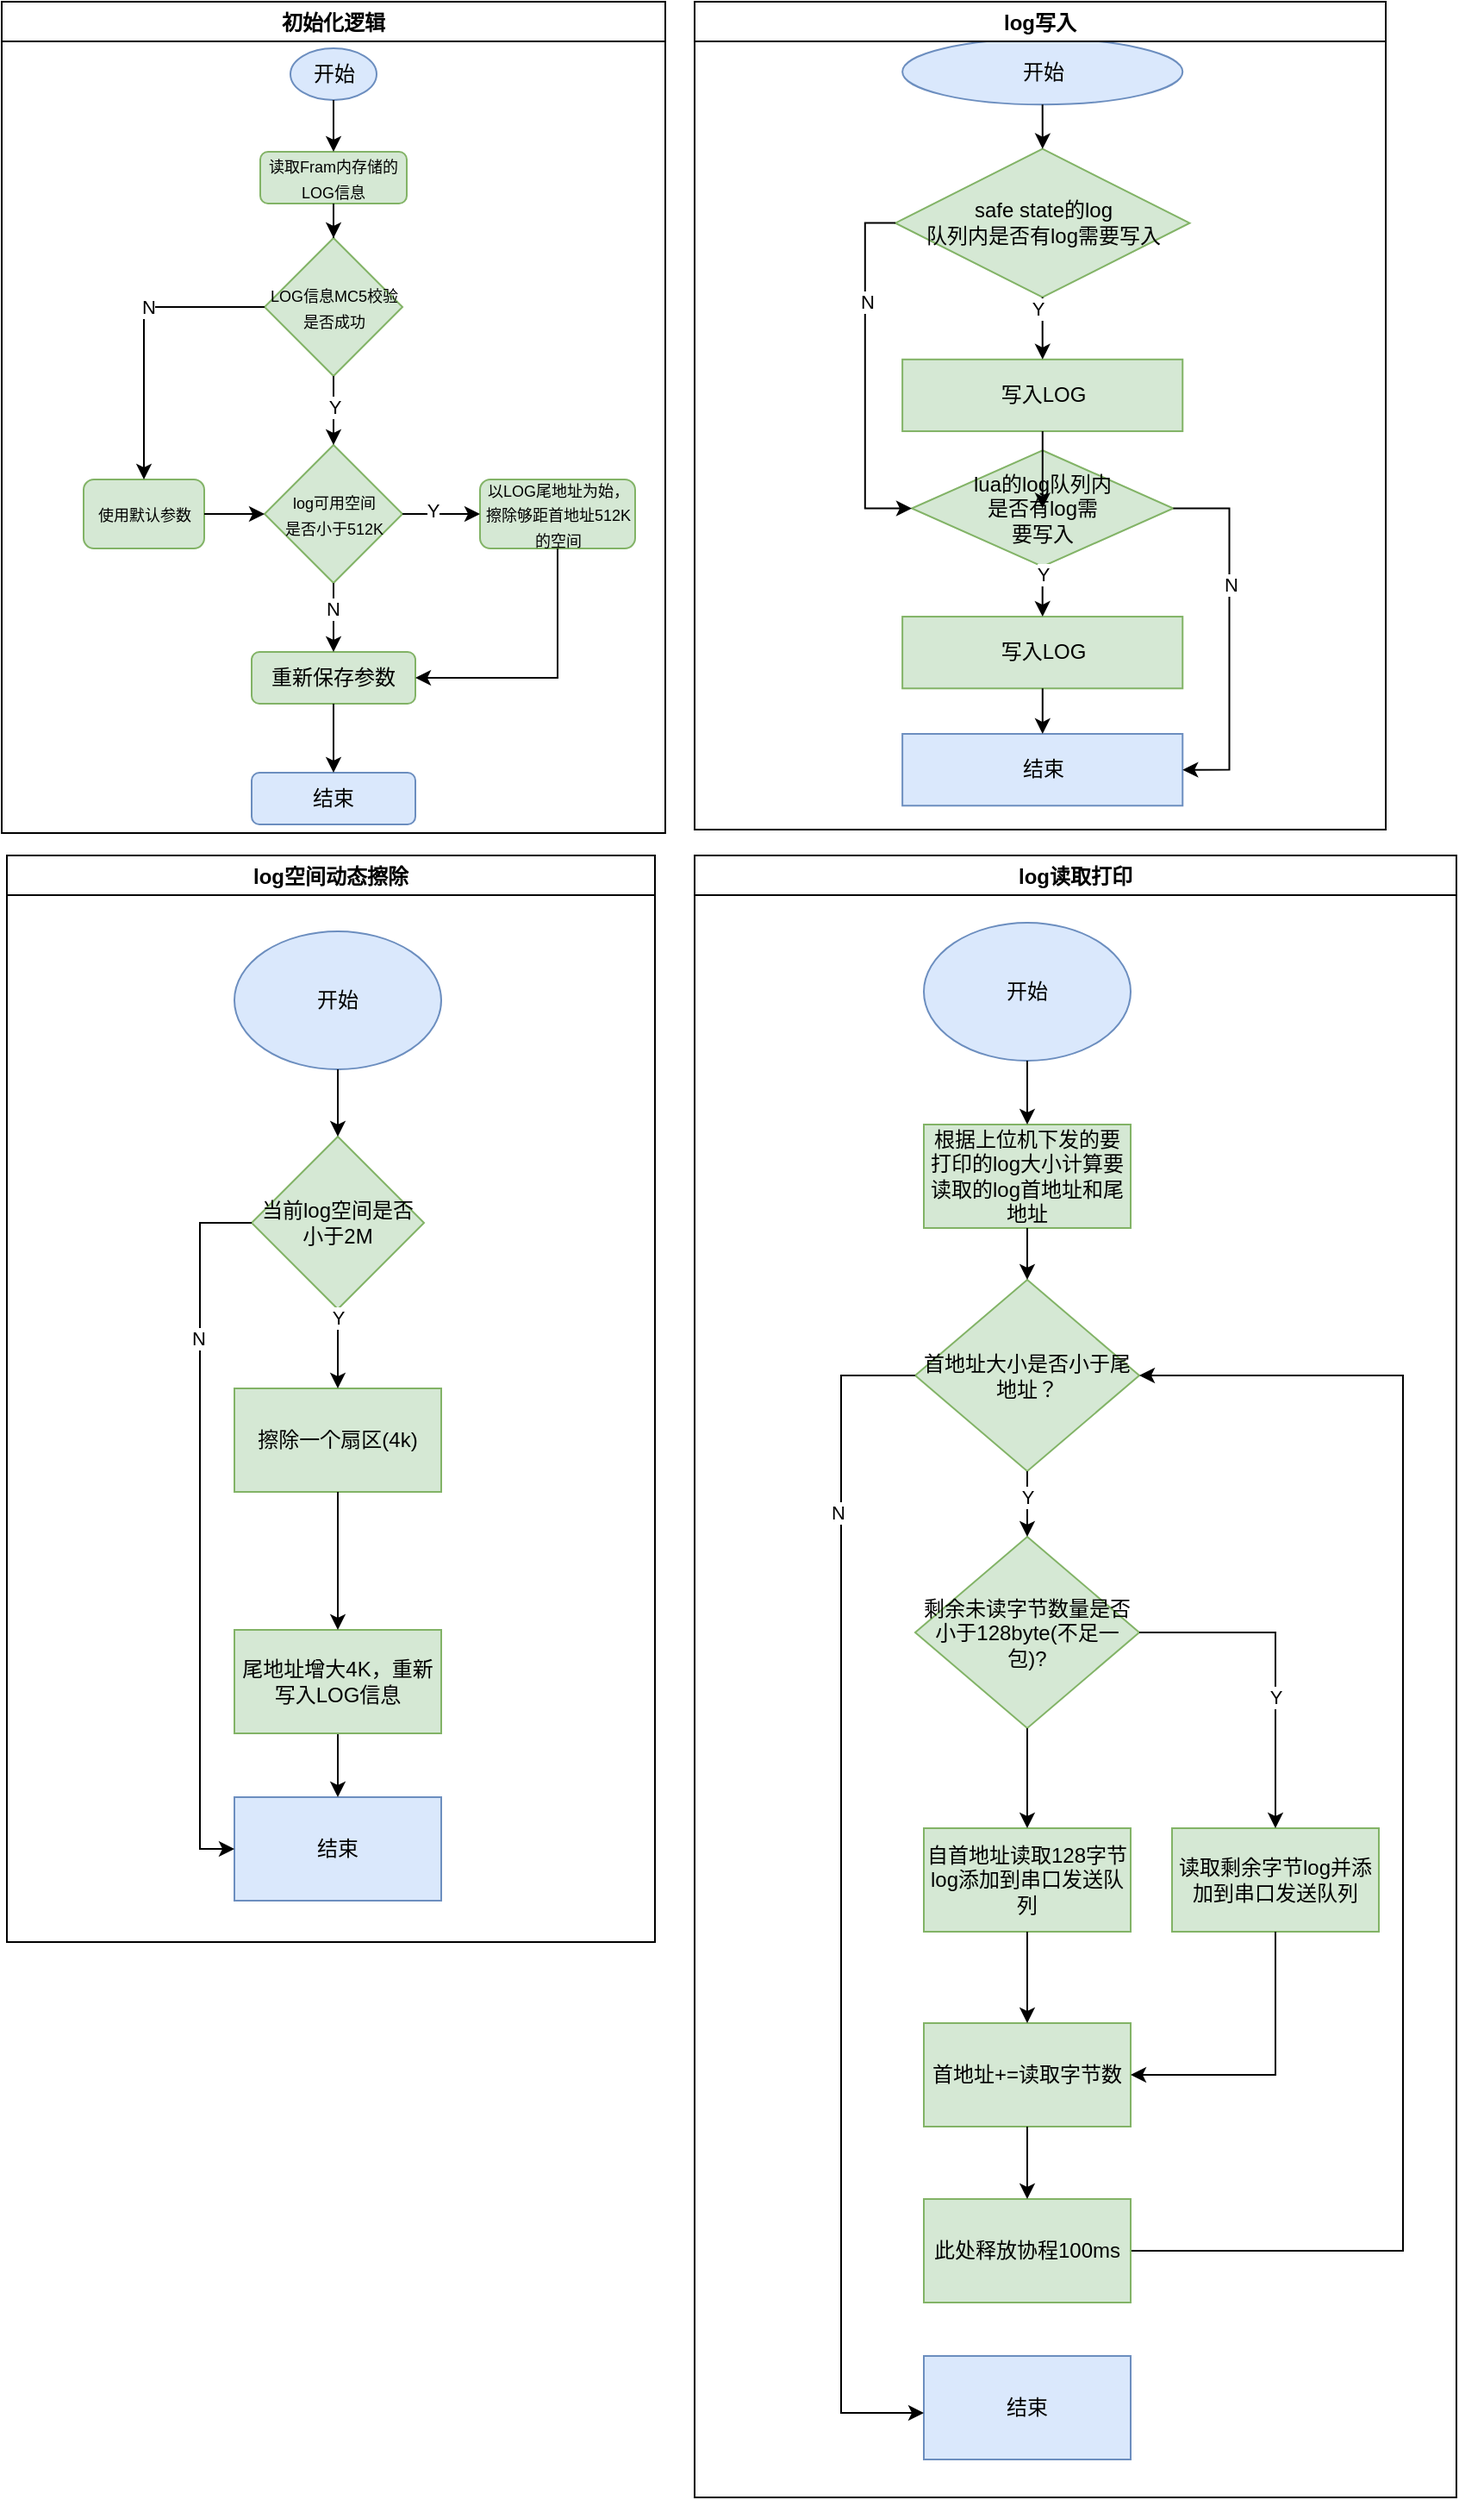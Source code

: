 <mxfile version="14.6.13" type="device" pages="3"><diagram id="T4GjLY-6jFuXgaXWHv8D" name="log逻辑"><mxGraphModel dx="2226" dy="682" grid="0" gridSize="10" guides="1" tooltips="1" connect="1" arrows="1" fold="1" page="0" pageScale="1" pageWidth="827" pageHeight="1169" math="0" shadow="0"><root><mxCell id="0"/><mxCell id="1" parent="0"/><mxCell id="DTVuUzgTIQi4Idk-2egJ-70" value="" style="group" parent="1" vertex="1" connectable="0"><mxGeometry x="-821" y="6" width="385" height="482" as="geometry"/></mxCell><mxCell id="DTVuUzgTIQi4Idk-2egJ-48" value="初始化逻辑" style="swimlane;container=0;" parent="DTVuUzgTIQi4Idk-2egJ-70" vertex="1"><mxGeometry width="385" height="482" as="geometry"><mxRectangle width="87" height="23" as="alternateBounds"/></mxGeometry></mxCell><mxCell id="DTVuUzgTIQi4Idk-2egJ-50" value="开始" style="ellipse;whiteSpace=wrap;html=1;fillColor=#dae8fc;strokeColor=#6c8ebf;" parent="DTVuUzgTIQi4Idk-2egJ-70" vertex="1"><mxGeometry x="167.5" y="27" width="50" height="30" as="geometry"/></mxCell><mxCell id="DTVuUzgTIQi4Idk-2egJ-52" value="&lt;font style=&quot;font-size: 9px&quot;&gt;读取Fram内存储的LOG信息&lt;/font&gt;" style="rounded=1;whiteSpace=wrap;html=1;fillColor=#d5e8d4;strokeColor=#82b366;" parent="DTVuUzgTIQi4Idk-2egJ-70" vertex="1"><mxGeometry x="150" y="87" width="85" height="30" as="geometry"/></mxCell><mxCell id="DTVuUzgTIQi4Idk-2egJ-49" value="" style="edgeStyle=orthogonalEdgeStyle;rounded=0;orthogonalLoop=1;jettySize=auto;html=1;" parent="DTVuUzgTIQi4Idk-2egJ-70" source="DTVuUzgTIQi4Idk-2egJ-50" target="DTVuUzgTIQi4Idk-2egJ-52" edge="1"><mxGeometry relative="1" as="geometry"/></mxCell><mxCell id="DTVuUzgTIQi4Idk-2egJ-57" value="&lt;font style=&quot;font-size: 9px&quot;&gt;LOG信息MC5校验是否成功&lt;/font&gt;" style="rhombus;whiteSpace=wrap;html=1;fillColor=#d5e8d4;strokeColor=#82b366;" parent="DTVuUzgTIQi4Idk-2egJ-70" vertex="1"><mxGeometry x="152.5" y="137" width="80" height="80" as="geometry"/></mxCell><mxCell id="DTVuUzgTIQi4Idk-2egJ-51" value="" style="edgeStyle=orthogonalEdgeStyle;rounded=0;orthogonalLoop=1;jettySize=auto;html=1;" parent="DTVuUzgTIQi4Idk-2egJ-70" source="DTVuUzgTIQi4Idk-2egJ-52" target="DTVuUzgTIQi4Idk-2egJ-57" edge="1"><mxGeometry relative="1" as="geometry"/></mxCell><mxCell id="DTVuUzgTIQi4Idk-2egJ-59" value="&lt;font style=&quot;font-size: 9px&quot;&gt;使用默认参数&lt;/font&gt;" style="rounded=1;whiteSpace=wrap;html=1;fillColor=#d5e8d4;strokeColor=#82b366;" parent="DTVuUzgTIQi4Idk-2egJ-70" vertex="1"><mxGeometry x="47.5" y="277" width="70" height="40" as="geometry"/></mxCell><mxCell id="DTVuUzgTIQi4Idk-2egJ-55" style="edgeStyle=orthogonalEdgeStyle;rounded=0;orthogonalLoop=1;jettySize=auto;html=1;entryX=0.5;entryY=0;entryDx=0;entryDy=0;" parent="DTVuUzgTIQi4Idk-2egJ-70" source="DTVuUzgTIQi4Idk-2egJ-57" target="DTVuUzgTIQi4Idk-2egJ-59" edge="1"><mxGeometry relative="1" as="geometry"/></mxCell><mxCell id="DTVuUzgTIQi4Idk-2egJ-56" value="N" style="edgeLabel;html=1;align=center;verticalAlign=middle;resizable=0;points=[];" parent="DTVuUzgTIQi4Idk-2egJ-55" vertex="1" connectable="0"><mxGeometry x="-0.204" relative="1" as="geometry"><mxPoint as="offset"/></mxGeometry></mxCell><mxCell id="DTVuUzgTIQi4Idk-2egJ-64" value="&lt;font style=&quot;font-size: 9px&quot;&gt;log可用空间&lt;br&gt;是否小于512K&lt;/font&gt;" style="rhombus;whiteSpace=wrap;html=1;fillColor=#d5e8d4;strokeColor=#82b366;" parent="DTVuUzgTIQi4Idk-2egJ-70" vertex="1"><mxGeometry x="152.5" y="257" width="80" height="80" as="geometry"/></mxCell><object label="" id="DTVuUzgTIQi4Idk-2egJ-53"><mxCell style="edgeStyle=orthogonalEdgeStyle;rounded=0;orthogonalLoop=1;jettySize=auto;html=1;entryX=0.5;entryY=0;entryDx=0;entryDy=0;" parent="DTVuUzgTIQi4Idk-2egJ-70" source="DTVuUzgTIQi4Idk-2egJ-57" target="DTVuUzgTIQi4Idk-2egJ-64" edge="1"><mxGeometry relative="1" as="geometry"><mxPoint x="237.5" y="247" as="targetPoint"/></mxGeometry></mxCell></object><mxCell id="DTVuUzgTIQi4Idk-2egJ-54" value="Y" style="edgeLabel;html=1;align=center;verticalAlign=middle;resizable=0;points=[];" parent="DTVuUzgTIQi4Idk-2egJ-53" vertex="1" connectable="0"><mxGeometry x="0.282" relative="1" as="geometry"><mxPoint y="-8" as="offset"/></mxGeometry></mxCell><mxCell id="DTVuUzgTIQi4Idk-2egJ-58" value="" style="edgeStyle=orthogonalEdgeStyle;rounded=0;orthogonalLoop=1;jettySize=auto;html=1;" parent="DTVuUzgTIQi4Idk-2egJ-70" source="DTVuUzgTIQi4Idk-2egJ-59" target="DTVuUzgTIQi4Idk-2egJ-64" edge="1"><mxGeometry relative="1" as="geometry"/></mxCell><mxCell id="DTVuUzgTIQi4Idk-2egJ-66" value="&lt;font style=&quot;font-size: 9px&quot;&gt;以LOG尾地址为始，擦除够距首地址512K的空间&lt;/font&gt;" style="rounded=1;whiteSpace=wrap;html=1;fillColor=#d5e8d4;strokeColor=#82b366;" parent="DTVuUzgTIQi4Idk-2egJ-70" vertex="1"><mxGeometry x="277.5" y="277" width="90" height="40" as="geometry"/></mxCell><mxCell id="DTVuUzgTIQi4Idk-2egJ-62" value="" style="edgeStyle=orthogonalEdgeStyle;rounded=0;orthogonalLoop=1;jettySize=auto;html=1;" parent="DTVuUzgTIQi4Idk-2egJ-70" source="DTVuUzgTIQi4Idk-2egJ-64" target="DTVuUzgTIQi4Idk-2egJ-66" edge="1"><mxGeometry relative="1" as="geometry"/></mxCell><mxCell id="DTVuUzgTIQi4Idk-2egJ-63" value="Y" style="edgeLabel;html=1;align=center;verticalAlign=middle;resizable=0;points=[];" parent="DTVuUzgTIQi4Idk-2egJ-62" vertex="1" connectable="0"><mxGeometry x="-0.253" y="2" relative="1" as="geometry"><mxPoint as="offset"/></mxGeometry></mxCell><mxCell id="DTVuUzgTIQi4Idk-2egJ-68" value="重新保存参数" style="rounded=1;whiteSpace=wrap;html=1;fillColor=#d5e8d4;strokeColor=#82b366;" parent="DTVuUzgTIQi4Idk-2egJ-70" vertex="1"><mxGeometry x="145" y="377" width="95" height="30" as="geometry"/></mxCell><mxCell id="DTVuUzgTIQi4Idk-2egJ-60" value="" style="edgeStyle=orthogonalEdgeStyle;rounded=0;orthogonalLoop=1;jettySize=auto;html=1;" parent="DTVuUzgTIQi4Idk-2egJ-70" source="DTVuUzgTIQi4Idk-2egJ-64" target="DTVuUzgTIQi4Idk-2egJ-68" edge="1"><mxGeometry relative="1" as="geometry"/></mxCell><mxCell id="DTVuUzgTIQi4Idk-2egJ-61" value="N" style="edgeLabel;html=1;align=center;verticalAlign=middle;resizable=0;points=[];" parent="DTVuUzgTIQi4Idk-2egJ-60" vertex="1" connectable="0"><mxGeometry x="-0.28" y="-1" relative="1" as="geometry"><mxPoint as="offset"/></mxGeometry></mxCell><mxCell id="DTVuUzgTIQi4Idk-2egJ-65" style="edgeStyle=orthogonalEdgeStyle;rounded=0;orthogonalLoop=1;jettySize=auto;html=1;entryX=1;entryY=0.5;entryDx=0;entryDy=0;" parent="DTVuUzgTIQi4Idk-2egJ-70" source="DTVuUzgTIQi4Idk-2egJ-66" target="DTVuUzgTIQi4Idk-2egJ-68" edge="1"><mxGeometry relative="1" as="geometry"><Array as="points"><mxPoint x="322.5" y="392"/></Array></mxGeometry></mxCell><mxCell id="DTVuUzgTIQi4Idk-2egJ-69" value="结束" style="rounded=1;whiteSpace=wrap;html=1;fillColor=#dae8fc;strokeColor=#6c8ebf;" parent="DTVuUzgTIQi4Idk-2egJ-70" vertex="1"><mxGeometry x="145" y="447" width="95" height="30" as="geometry"/></mxCell><mxCell id="DTVuUzgTIQi4Idk-2egJ-67" value="" style="edgeStyle=orthogonalEdgeStyle;rounded=0;orthogonalLoop=1;jettySize=auto;html=1;" parent="DTVuUzgTIQi4Idk-2egJ-70" source="DTVuUzgTIQi4Idk-2egJ-68" target="DTVuUzgTIQi4Idk-2egJ-69" edge="1"><mxGeometry relative="1" as="geometry"/></mxCell><mxCell id="DTVuUzgTIQi4Idk-2egJ-95" value="" style="group" parent="1" vertex="1" connectable="0"><mxGeometry x="-419" y="6" width="401" height="480" as="geometry"/></mxCell><mxCell id="DTVuUzgTIQi4Idk-2egJ-28" value="开始" style="ellipse;whiteSpace=wrap;html=1;fillColor=#dae8fc;strokeColor=#6c8ebf;" parent="DTVuUzgTIQi4Idk-2egJ-95" vertex="1"><mxGeometry x="120.571" y="21.503" width="162.568" height="38.15" as="geometry"/></mxCell><mxCell id="DTVuUzgTIQi4Idk-2egJ-30" value="&lt;span&gt;safe state的log&lt;br&gt;队列内是否有log需要写入&lt;/span&gt;" style="rhombus;whiteSpace=wrap;html=1;fillColor=#d5e8d4;strokeColor=#82b366;" parent="DTVuUzgTIQi4Idk-2egJ-95" vertex="1"><mxGeometry x="116.507" y="85.318" width="170.696" height="86.012" as="geometry"/></mxCell><mxCell id="DTVuUzgTIQi4Idk-2egJ-31" value="" style="edgeStyle=orthogonalEdgeStyle;rounded=0;orthogonalLoop=1;jettySize=auto;html=1;" parent="DTVuUzgTIQi4Idk-2egJ-95" source="DTVuUzgTIQi4Idk-2egJ-28" target="DTVuUzgTIQi4Idk-2egJ-30" edge="1"><mxGeometry relative="1" as="geometry"/></mxCell><mxCell id="DTVuUzgTIQi4Idk-2egJ-32" value="写入LOG" style="whiteSpace=wrap;html=1;fillColor=#d5e8d4;strokeColor=#82b366;" parent="DTVuUzgTIQi4Idk-2egJ-95" vertex="1"><mxGeometry x="120.571" y="207.399" width="162.568" height="41.618" as="geometry"/></mxCell><mxCell id="DTVuUzgTIQi4Idk-2egJ-33" value="" style="edgeStyle=orthogonalEdgeStyle;rounded=0;orthogonalLoop=1;jettySize=auto;html=1;" parent="DTVuUzgTIQi4Idk-2egJ-95" source="DTVuUzgTIQi4Idk-2egJ-30" target="DTVuUzgTIQi4Idk-2egJ-32" edge="1"><mxGeometry relative="1" as="geometry"/></mxCell><mxCell id="DTVuUzgTIQi4Idk-2egJ-38" value="Y" style="edgeLabel;html=1;align=center;verticalAlign=middle;resizable=0;points=[];" parent="DTVuUzgTIQi4Idk-2egJ-33" vertex="1" connectable="0"><mxGeometry x="-0.667" y="-3" relative="1" as="geometry"><mxPoint as="offset"/></mxGeometry></mxCell><mxCell id="DTVuUzgTIQi4Idk-2egJ-34" value="lua的log队列内&lt;br&gt;是否有log需&lt;br&gt;要写入" style="rhombus;whiteSpace=wrap;html=1;fillColor=#d5e8d4;strokeColor=#82b366;" parent="DTVuUzgTIQi4Idk-2egJ-95" vertex="1"><mxGeometry x="125.99" y="260.116" width="151.73" height="67.283" as="geometry"/></mxCell><mxCell id="DTVuUzgTIQi4Idk-2egJ-41" style="edgeStyle=orthogonalEdgeStyle;rounded=0;orthogonalLoop=1;jettySize=auto;html=1;entryX=0;entryY=0.5;entryDx=0;entryDy=0;" parent="DTVuUzgTIQi4Idk-2egJ-95" source="DTVuUzgTIQi4Idk-2egJ-30" target="DTVuUzgTIQi4Idk-2egJ-34" edge="1"><mxGeometry relative="1" as="geometry"><Array as="points"><mxPoint x="98.895" y="128.324"/><mxPoint x="98.895" y="294.104"/></Array></mxGeometry></mxCell><mxCell id="DTVuUzgTIQi4Idk-2egJ-42" value="N" style="edgeLabel;html=1;align=center;verticalAlign=middle;resizable=0;points=[];" parent="DTVuUzgTIQi4Idk-2egJ-41" vertex="1" connectable="0"><mxGeometry x="-0.398" y="1" relative="1" as="geometry"><mxPoint as="offset"/></mxGeometry></mxCell><mxCell id="DTVuUzgTIQi4Idk-2egJ-35" value="" style="edgeStyle=orthogonalEdgeStyle;rounded=0;orthogonalLoop=1;jettySize=auto;html=1;" parent="DTVuUzgTIQi4Idk-2egJ-95" source="DTVuUzgTIQi4Idk-2egJ-32" target="DTVuUzgTIQi4Idk-2egJ-34" edge="1"><mxGeometry relative="1" as="geometry"/></mxCell><mxCell id="DTVuUzgTIQi4Idk-2egJ-36" value="写入LOG" style="whiteSpace=wrap;html=1;fillColor=#d5e8d4;strokeColor=#82b366;" parent="DTVuUzgTIQi4Idk-2egJ-95" vertex="1"><mxGeometry x="120.571" y="356.532" width="162.568" height="41.618" as="geometry"/></mxCell><mxCell id="DTVuUzgTIQi4Idk-2egJ-37" value="" style="edgeStyle=orthogonalEdgeStyle;rounded=0;orthogonalLoop=1;jettySize=auto;html=1;" parent="DTVuUzgTIQi4Idk-2egJ-95" source="DTVuUzgTIQi4Idk-2egJ-34" target="DTVuUzgTIQi4Idk-2egJ-36" edge="1"><mxGeometry relative="1" as="geometry"/></mxCell><mxCell id="DTVuUzgTIQi4Idk-2egJ-39" value="Y" style="edgeLabel;html=1;align=center;verticalAlign=middle;resizable=0;points=[];" parent="DTVuUzgTIQi4Idk-2egJ-37" vertex="1" connectable="0"><mxGeometry x="-0.697" relative="1" as="geometry"><mxPoint as="offset"/></mxGeometry></mxCell><mxCell id="DTVuUzgTIQi4Idk-2egJ-43" value="结束" style="whiteSpace=wrap;html=1;fillColor=#dae8fc;strokeColor=#6c8ebf;" parent="DTVuUzgTIQi4Idk-2egJ-95" vertex="1"><mxGeometry x="120.571" y="424.509" width="162.568" height="41.618" as="geometry"/></mxCell><mxCell id="DTVuUzgTIQi4Idk-2egJ-45" style="edgeStyle=orthogonalEdgeStyle;rounded=0;orthogonalLoop=1;jettySize=auto;html=1;entryX=1;entryY=0.5;entryDx=0;entryDy=0;" parent="DTVuUzgTIQi4Idk-2egJ-95" source="DTVuUzgTIQi4Idk-2egJ-34" target="DTVuUzgTIQi4Idk-2egJ-43" edge="1"><mxGeometry relative="1" as="geometry"><Array as="points"><mxPoint x="310.233" y="294.104"/><mxPoint x="310.233" y="445.318"/></Array></mxGeometry></mxCell><mxCell id="DTVuUzgTIQi4Idk-2egJ-46" value="N" style="edgeLabel;html=1;align=center;verticalAlign=middle;resizable=0;points=[];" parent="DTVuUzgTIQi4Idk-2egJ-45" vertex="1" connectable="0"><mxGeometry x="-0.276" relative="1" as="geometry"><mxPoint as="offset"/></mxGeometry></mxCell><mxCell id="DTVuUzgTIQi4Idk-2egJ-44" value="" style="edgeStyle=orthogonalEdgeStyle;rounded=0;orthogonalLoop=1;jettySize=auto;html=1;" parent="DTVuUzgTIQi4Idk-2egJ-95" source="DTVuUzgTIQi4Idk-2egJ-36" target="DTVuUzgTIQi4Idk-2egJ-43" edge="1"><mxGeometry relative="1" as="geometry"/></mxCell><mxCell id="DTVuUzgTIQi4Idk-2egJ-94" value="log写入" style="swimlane;container=0;" parent="DTVuUzgTIQi4Idk-2egJ-95" vertex="1"><mxGeometry width="401" height="480" as="geometry"/></mxCell><mxCell id="DTVuUzgTIQi4Idk-2egJ-116" value="" style="group" parent="1" vertex="1" connectable="0"><mxGeometry x="-818" y="501" width="376" height="630" as="geometry"/></mxCell><mxCell id="DTVuUzgTIQi4Idk-2egJ-96" value="开始" style="ellipse;whiteSpace=wrap;html=1;rounded=0;glass=0;sketch=0;pointerEvents=1;fillColor=#dae8fc;strokeColor=#6c8ebf;" parent="DTVuUzgTIQi4Idk-2egJ-116" vertex="1"><mxGeometry x="132" y="44" width="120" height="80" as="geometry"/></mxCell><mxCell id="DTVuUzgTIQi4Idk-2egJ-99" value="当前log空间是否小于2M" style="rhombus;whiteSpace=wrap;html=1;rounded=0;glass=0;sketch=0;pointerEvents=1;fillColor=#d5e8d4;strokeColor=#82b366;" parent="DTVuUzgTIQi4Idk-2egJ-116" vertex="1"><mxGeometry x="142" y="163" width="100" height="100" as="geometry"/></mxCell><mxCell id="DTVuUzgTIQi4Idk-2egJ-100" value="" style="edgeStyle=orthogonalEdgeStyle;rounded=0;orthogonalLoop=1;jettySize=auto;html=1;" parent="DTVuUzgTIQi4Idk-2egJ-116" source="DTVuUzgTIQi4Idk-2egJ-96" target="DTVuUzgTIQi4Idk-2egJ-99" edge="1"><mxGeometry relative="1" as="geometry"/></mxCell><mxCell id="DTVuUzgTIQi4Idk-2egJ-101" value="擦除一个扇区(4k)" style="whiteSpace=wrap;html=1;rounded=0;glass=0;sketch=0;fillColor=#d5e8d4;strokeColor=#82b366;" parent="DTVuUzgTIQi4Idk-2egJ-116" vertex="1"><mxGeometry x="132" y="309" width="120" height="60" as="geometry"/></mxCell><mxCell id="DTVuUzgTIQi4Idk-2egJ-102" value="" style="edgeStyle=orthogonalEdgeStyle;rounded=0;orthogonalLoop=1;jettySize=auto;html=1;" parent="DTVuUzgTIQi4Idk-2egJ-116" source="DTVuUzgTIQi4Idk-2egJ-99" target="DTVuUzgTIQi4Idk-2egJ-101" edge="1"><mxGeometry relative="1" as="geometry"/></mxCell><mxCell id="DTVuUzgTIQi4Idk-2egJ-103" value="Y" style="edgeLabel;html=1;align=center;verticalAlign=middle;resizable=0;points=[];" parent="DTVuUzgTIQi4Idk-2egJ-102" vertex="1" connectable="0"><mxGeometry x="-0.773" relative="1" as="geometry"><mxPoint as="offset"/></mxGeometry></mxCell><mxCell id="DTVuUzgTIQi4Idk-2egJ-107" value="结束" style="whiteSpace=wrap;html=1;rounded=0;glass=0;sketch=0;fillColor=#dae8fc;strokeColor=#6c8ebf;" parent="DTVuUzgTIQi4Idk-2egJ-116" vertex="1"><mxGeometry x="132" y="546" width="120" height="60" as="geometry"/></mxCell><mxCell id="DTVuUzgTIQi4Idk-2egJ-113" style="edgeStyle=orthogonalEdgeStyle;rounded=0;orthogonalLoop=1;jettySize=auto;html=1;entryX=0;entryY=0.5;entryDx=0;entryDy=0;" parent="DTVuUzgTIQi4Idk-2egJ-116" source="DTVuUzgTIQi4Idk-2egJ-99" target="DTVuUzgTIQi4Idk-2egJ-107" edge="1"><mxGeometry relative="1" as="geometry"><Array as="points"><mxPoint x="112" y="213"/><mxPoint x="112" y="576"/></Array></mxGeometry></mxCell><mxCell id="DTVuUzgTIQi4Idk-2egJ-114" value="N" style="edgeLabel;html=1;align=center;verticalAlign=middle;resizable=0;points=[];" parent="DTVuUzgTIQi4Idk-2egJ-113" vertex="1" connectable="0"><mxGeometry x="-0.531" y="-1" relative="1" as="geometry"><mxPoint as="offset"/></mxGeometry></mxCell><mxCell id="DTVuUzgTIQi4Idk-2egJ-112" value="" style="edgeStyle=orthogonalEdgeStyle;rounded=0;orthogonalLoop=1;jettySize=auto;html=1;" parent="DTVuUzgTIQi4Idk-2egJ-116" source="DTVuUzgTIQi4Idk-2egJ-110" target="DTVuUzgTIQi4Idk-2egJ-107" edge="1"><mxGeometry relative="1" as="geometry"/></mxCell><mxCell id="DTVuUzgTIQi4Idk-2egJ-110" value="尾地址增大4K，重新写入LOG信息" style="whiteSpace=wrap;html=1;rounded=0;glass=0;sketch=0;fillColor=#d5e8d4;strokeColor=#82b366;" parent="DTVuUzgTIQi4Idk-2egJ-116" vertex="1"><mxGeometry x="132" y="449" width="120" height="60" as="geometry"/></mxCell><mxCell id="DTVuUzgTIQi4Idk-2egJ-111" value="" style="edgeStyle=orthogonalEdgeStyle;rounded=0;orthogonalLoop=1;jettySize=auto;html=1;" parent="DTVuUzgTIQi4Idk-2egJ-116" source="DTVuUzgTIQi4Idk-2egJ-101" target="DTVuUzgTIQi4Idk-2egJ-110" edge="1"><mxGeometry relative="1" as="geometry"/></mxCell><mxCell id="DTVuUzgTIQi4Idk-2egJ-115" value="log空间动态擦除" style="swimlane;container=0;" parent="DTVuUzgTIQi4Idk-2egJ-116" vertex="1"><mxGeometry width="376" height="630" as="geometry"/></mxCell><mxCell id="DTVuUzgTIQi4Idk-2egJ-147" value="" style="group" parent="1" vertex="1" connectable="0"><mxGeometry x="-419" y="501" width="442" height="952" as="geometry"/></mxCell><mxCell id="DTVuUzgTIQi4Idk-2egJ-117" value="开始" style="ellipse;whiteSpace=wrap;html=1;rounded=0;glass=0;sketch=0;pointerEvents=1;fillColor=#dae8fc;strokeColor=#6c8ebf;" parent="DTVuUzgTIQi4Idk-2egJ-147" vertex="1"><mxGeometry x="133" y="39" width="120" height="80" as="geometry"/></mxCell><mxCell id="DTVuUzgTIQi4Idk-2egJ-118" value="根据上位机下发的要打印的log大小计算要读取的log首地址和尾地址" style="whiteSpace=wrap;html=1;rounded=0;glass=0;sketch=0;fillColor=#d5e8d4;strokeColor=#82b366;" parent="DTVuUzgTIQi4Idk-2egJ-147" vertex="1"><mxGeometry x="133" y="156" width="120" height="60" as="geometry"/></mxCell><mxCell id="DTVuUzgTIQi4Idk-2egJ-119" value="" style="edgeStyle=orthogonalEdgeStyle;rounded=0;orthogonalLoop=1;jettySize=auto;html=1;" parent="DTVuUzgTIQi4Idk-2egJ-147" source="DTVuUzgTIQi4Idk-2egJ-117" target="DTVuUzgTIQi4Idk-2egJ-118" edge="1"><mxGeometry relative="1" as="geometry"/></mxCell><mxCell id="DTVuUzgTIQi4Idk-2egJ-122" value="首地址大小是否小于尾地址？" style="rhombus;whiteSpace=wrap;html=1;rounded=0;glass=0;sketch=0;fillColor=#d5e8d4;strokeColor=#82b366;" parent="DTVuUzgTIQi4Idk-2egJ-147" vertex="1"><mxGeometry x="128" y="246" width="130" height="111" as="geometry"/></mxCell><mxCell id="DTVuUzgTIQi4Idk-2egJ-123" value="" style="edgeStyle=orthogonalEdgeStyle;rounded=0;orthogonalLoop=1;jettySize=auto;html=1;" parent="DTVuUzgTIQi4Idk-2egJ-147" source="DTVuUzgTIQi4Idk-2egJ-118" target="DTVuUzgTIQi4Idk-2egJ-122" edge="1"><mxGeometry relative="1" as="geometry"/></mxCell><mxCell id="DTVuUzgTIQi4Idk-2egJ-126" value="剩余未读字节数量是否小于128byte(不足一包)?" style="rhombus;whiteSpace=wrap;html=1;rounded=0;glass=0;sketch=0;fillColor=#d5e8d4;strokeColor=#82b366;" parent="DTVuUzgTIQi4Idk-2egJ-147" vertex="1"><mxGeometry x="128" y="395" width="130" height="111" as="geometry"/></mxCell><mxCell id="DTVuUzgTIQi4Idk-2egJ-127" value="" style="edgeStyle=orthogonalEdgeStyle;rounded=0;orthogonalLoop=1;jettySize=auto;html=1;" parent="DTVuUzgTIQi4Idk-2egJ-147" source="DTVuUzgTIQi4Idk-2egJ-122" target="DTVuUzgTIQi4Idk-2egJ-126" edge="1"><mxGeometry relative="1" as="geometry"/></mxCell><mxCell id="DTVuUzgTIQi4Idk-2egJ-128" value="Y" style="edgeLabel;html=1;align=center;verticalAlign=middle;resizable=0;points=[];" parent="DTVuUzgTIQi4Idk-2egJ-127" vertex="1" connectable="0"><mxGeometry x="-0.281" relative="1" as="geometry"><mxPoint as="offset"/></mxGeometry></mxCell><mxCell id="DTVuUzgTIQi4Idk-2egJ-129" value="自首地址读取128字节log添加到串口发送队列" style="whiteSpace=wrap;html=1;rounded=0;glass=0;sketch=0;fillColor=#d5e8d4;strokeColor=#82b366;" parent="DTVuUzgTIQi4Idk-2egJ-147" vertex="1"><mxGeometry x="133" y="564" width="120" height="60" as="geometry"/></mxCell><mxCell id="DTVuUzgTIQi4Idk-2egJ-130" value="" style="edgeStyle=orthogonalEdgeStyle;rounded=0;orthogonalLoop=1;jettySize=auto;html=1;" parent="DTVuUzgTIQi4Idk-2egJ-147" source="DTVuUzgTIQi4Idk-2egJ-126" target="DTVuUzgTIQi4Idk-2egJ-129" edge="1"><mxGeometry relative="1" as="geometry"/></mxCell><mxCell id="DTVuUzgTIQi4Idk-2egJ-131" value="读取剩余字节log并添加到串口发送队列" style="whiteSpace=wrap;html=1;rounded=0;glass=0;sketch=0;fillColor=#d5e8d4;strokeColor=#82b366;" parent="DTVuUzgTIQi4Idk-2egJ-147" vertex="1"><mxGeometry x="277" y="564" width="120" height="60" as="geometry"/></mxCell><mxCell id="DTVuUzgTIQi4Idk-2egJ-132" value="" style="edgeStyle=orthogonalEdgeStyle;rounded=0;orthogonalLoop=1;jettySize=auto;html=1;" parent="DTVuUzgTIQi4Idk-2egJ-147" source="DTVuUzgTIQi4Idk-2egJ-126" target="DTVuUzgTIQi4Idk-2egJ-131" edge="1"><mxGeometry relative="1" as="geometry"/></mxCell><mxCell id="DTVuUzgTIQi4Idk-2egJ-133" value="Y" style="edgeLabel;html=1;align=center;verticalAlign=middle;resizable=0;points=[];" parent="DTVuUzgTIQi4Idk-2egJ-132" vertex="1" connectable="0"><mxGeometry x="0.208" relative="1" as="geometry"><mxPoint as="offset"/></mxGeometry></mxCell><mxCell id="DTVuUzgTIQi4Idk-2egJ-134" value="首地址+=读取字节数" style="whiteSpace=wrap;html=1;rounded=0;glass=0;sketch=0;fillColor=#d5e8d4;strokeColor=#82b366;" parent="DTVuUzgTIQi4Idk-2egJ-147" vertex="1"><mxGeometry x="133" y="677" width="120" height="60" as="geometry"/></mxCell><mxCell id="DTVuUzgTIQi4Idk-2egJ-135" value="" style="edgeStyle=orthogonalEdgeStyle;rounded=0;orthogonalLoop=1;jettySize=auto;html=1;" parent="DTVuUzgTIQi4Idk-2egJ-147" source="DTVuUzgTIQi4Idk-2egJ-129" target="DTVuUzgTIQi4Idk-2egJ-134" edge="1"><mxGeometry relative="1" as="geometry"/></mxCell><mxCell id="DTVuUzgTIQi4Idk-2egJ-136" style="edgeStyle=orthogonalEdgeStyle;rounded=0;orthogonalLoop=1;jettySize=auto;html=1;entryX=1;entryY=0.5;entryDx=0;entryDy=0;" parent="DTVuUzgTIQi4Idk-2egJ-147" source="DTVuUzgTIQi4Idk-2egJ-131" target="DTVuUzgTIQi4Idk-2egJ-134" edge="1"><mxGeometry relative="1" as="geometry"><Array as="points"><mxPoint x="337" y="707"/></Array></mxGeometry></mxCell><mxCell id="DTVuUzgTIQi4Idk-2egJ-141" style="edgeStyle=orthogonalEdgeStyle;rounded=0;orthogonalLoop=1;jettySize=auto;html=1;entryX=1;entryY=0.5;entryDx=0;entryDy=0;" parent="DTVuUzgTIQi4Idk-2egJ-147" source="DTVuUzgTIQi4Idk-2egJ-139" target="DTVuUzgTIQi4Idk-2egJ-122" edge="1"><mxGeometry relative="1" as="geometry"><Array as="points"><mxPoint x="411" y="809"/><mxPoint x="411" y="302"/></Array></mxGeometry></mxCell><mxCell id="DTVuUzgTIQi4Idk-2egJ-139" value="此处释放协程100ms" style="whiteSpace=wrap;html=1;rounded=0;glass=0;sketch=0;fillColor=#d5e8d4;strokeColor=#82b366;" parent="DTVuUzgTIQi4Idk-2egJ-147" vertex="1"><mxGeometry x="133" y="779" width="120" height="60" as="geometry"/></mxCell><mxCell id="DTVuUzgTIQi4Idk-2egJ-140" value="" style="edgeStyle=orthogonalEdgeStyle;rounded=0;orthogonalLoop=1;jettySize=auto;html=1;" parent="DTVuUzgTIQi4Idk-2egJ-147" source="DTVuUzgTIQi4Idk-2egJ-134" target="DTVuUzgTIQi4Idk-2egJ-139" edge="1"><mxGeometry relative="1" as="geometry"/></mxCell><mxCell id="DTVuUzgTIQi4Idk-2egJ-142" value="结束" style="whiteSpace=wrap;html=1;rounded=0;glass=0;sketch=0;fillColor=#dae8fc;strokeColor=#6c8ebf;" parent="DTVuUzgTIQi4Idk-2egJ-147" vertex="1"><mxGeometry x="133" y="870" width="120" height="60" as="geometry"/></mxCell><mxCell id="DTVuUzgTIQi4Idk-2egJ-143" value="" style="edgeStyle=orthogonalEdgeStyle;rounded=0;orthogonalLoop=1;jettySize=auto;html=1;" parent="DTVuUzgTIQi4Idk-2egJ-147" source="DTVuUzgTIQi4Idk-2egJ-122" target="DTVuUzgTIQi4Idk-2egJ-142" edge="1"><mxGeometry relative="1" as="geometry"><Array as="points"><mxPoint x="85" y="302"/><mxPoint x="85" y="903"/></Array></mxGeometry></mxCell><mxCell id="DTVuUzgTIQi4Idk-2egJ-144" value="N" style="edgeLabel;html=1;align=center;verticalAlign=middle;resizable=0;points=[];" parent="DTVuUzgTIQi4Idk-2egJ-143" vertex="1" connectable="0"><mxGeometry x="-0.646" y="-2" relative="1" as="geometry"><mxPoint as="offset"/></mxGeometry></mxCell><mxCell id="DTVuUzgTIQi4Idk-2egJ-145" value="log读取打印" style="swimlane;rounded=0;glass=0;sketch=0;pointerEvents=1;container=0;" parent="DTVuUzgTIQi4Idk-2egJ-147" vertex="1"><mxGeometry width="442" height="952" as="geometry"/></mxCell></root></mxGraphModel></diagram><diagram id="njzSVtanVURoGH-poV92" name="Lua逻辑"><mxGraphModel dx="9329" dy="6471" grid="0" gridSize="10" guides="1" tooltips="1" connect="1" arrows="1" fold="1" page="0" pageScale="1" pageWidth="827" pageHeight="1169" math="0" shadow="0"><root><mxCell id="2S9StuauVYonZRFEoNuh-0"/><mxCell id="2S9StuauVYonZRFEoNuh-1" parent="2S9StuauVYonZRFEoNuh-0"/><mxCell id="2S9StuauVYonZRFEoNuh-2" value="LUA同步启动" style="swimlane;" parent="2S9StuauVYonZRFEoNuh-1" vertex="1"><mxGeometry x="-1941" y="-1518" width="435" height="455" as="geometry"><mxRectangle x="-44" y="21" width="129" height="23" as="alternateBounds"/></mxGeometry></mxCell><mxCell id="2S9StuauVYonZRFEoNuh-3" value="MCUA" style="ellipse;whiteSpace=wrap;html=1;fillColor=#f8cecc;strokeColor=#b85450;" parent="2S9StuauVYonZRFEoNuh-2" vertex="1"><mxGeometry x="35" y="31" width="120" height="80" as="geometry"/></mxCell><mxCell id="2S9StuauVYonZRFEoNuh-4" value="MCUB" style="ellipse;whiteSpace=wrap;html=1;" parent="2S9StuauVYonZRFEoNuh-2" vertex="1"><mxGeometry x="281" y="34" width="120" height="80" as="geometry"/></mxCell><mxCell id="2S9StuauVYonZRFEoNuh-7" value="是否已同步启动？" style="rhombus;whiteSpace=wrap;html=1;fillColor=#d5e8d4;strokeColor=#82b366;" parent="2S9StuauVYonZRFEoNuh-2" vertex="1"><mxGeometry x="286" y="145" width="110" height="98" as="geometry"/></mxCell><mxCell id="2S9StuauVYonZRFEoNuh-8" value="" style="edgeStyle=orthogonalEdgeStyle;rounded=0;orthogonalLoop=1;jettySize=auto;html=1;" parent="2S9StuauVYonZRFEoNuh-2" source="2S9StuauVYonZRFEoNuh-4" target="2S9StuauVYonZRFEoNuh-7" edge="1"><mxGeometry relative="1" as="geometry"/></mxCell><mxCell id="2S9StuauVYonZRFEoNuh-17" style="edgeStyle=orthogonalEdgeStyle;rounded=0;orthogonalLoop=1;jettySize=auto;html=1;entryX=1;entryY=0.5;entryDx=0;entryDy=0;" parent="2S9StuauVYonZRFEoNuh-2" source="2S9StuauVYonZRFEoNuh-11" target="2S9StuauVYonZRFEoNuh-15" edge="1"><mxGeometry relative="1" as="geometry"/></mxCell><mxCell id="2S9StuauVYonZRFEoNuh-11" value="发送Lua启动指令给MCUA" style="whiteSpace=wrap;html=1;fillColor=#d5e8d4;strokeColor=#82b366;" parent="2S9StuauVYonZRFEoNuh-2" vertex="1"><mxGeometry x="281" y="280" width="120" height="51" as="geometry"/></mxCell><mxCell id="2S9StuauVYonZRFEoNuh-12" value="" style="edgeStyle=orthogonalEdgeStyle;rounded=0;orthogonalLoop=1;jettySize=auto;html=1;" parent="2S9StuauVYonZRFEoNuh-2" source="2S9StuauVYonZRFEoNuh-7" target="2S9StuauVYonZRFEoNuh-11" edge="1"><mxGeometry relative="1" as="geometry"/></mxCell><mxCell id="2S9StuauVYonZRFEoNuh-22" value="N" style="edgeLabel;html=1;align=center;verticalAlign=middle;resizable=0;points=[];" parent="2S9StuauVYonZRFEoNuh-12" vertex="1" connectable="0"><mxGeometry x="-0.272" y="1" relative="1" as="geometry"><mxPoint as="offset"/></mxGeometry></mxCell><mxCell id="2S9StuauVYonZRFEoNuh-20" style="edgeStyle=orthogonalEdgeStyle;rounded=0;orthogonalLoop=1;jettySize=auto;html=1;entryX=0;entryY=0.5;entryDx=0;entryDy=0;" parent="2S9StuauVYonZRFEoNuh-2" source="2S9StuauVYonZRFEoNuh-15" target="2S9StuauVYonZRFEoNuh-18" edge="1"><mxGeometry relative="1" as="geometry"><Array as="points"><mxPoint x="95" y="414"/></Array></mxGeometry></mxCell><mxCell id="2S9StuauVYonZRFEoNuh-15" value="启动Lua，并发送Lua启动指令给MCUB" style="whiteSpace=wrap;html=1;fillColor=#d5e8d4;strokeColor=#82b366;" parent="2S9StuauVYonZRFEoNuh-2" vertex="1"><mxGeometry x="35" y="275.5" width="120" height="60" as="geometry"/></mxCell><mxCell id="2S9StuauVYonZRFEoNuh-16" value="" style="edgeStyle=orthogonalEdgeStyle;rounded=0;orthogonalLoop=1;jettySize=auto;html=1;" parent="2S9StuauVYonZRFEoNuh-2" source="2S9StuauVYonZRFEoNuh-3" target="2S9StuauVYonZRFEoNuh-15" edge="1"><mxGeometry relative="1" as="geometry"/></mxCell><mxCell id="2S9StuauVYonZRFEoNuh-23" style="edgeStyle=orthogonalEdgeStyle;rounded=0;orthogonalLoop=1;jettySize=auto;html=1;entryX=1;entryY=0.463;entryDx=0;entryDy=0;entryPerimeter=0;" parent="2S9StuauVYonZRFEoNuh-2" source="2S9StuauVYonZRFEoNuh-18" target="2S9StuauVYonZRFEoNuh-7" edge="1"><mxGeometry relative="1" as="geometry"><Array as="points"><mxPoint x="416" y="414"/><mxPoint x="416" y="190"/></Array></mxGeometry></mxCell><mxCell id="2S9StuauVYonZRFEoNuh-18" value="等待MCUA的启动指令100ms" style="whiteSpace=wrap;html=1;fillColor=#d5e8d4;strokeColor=#82b366;" parent="2S9StuauVYonZRFEoNuh-2" vertex="1"><mxGeometry x="281" y="384" width="120" height="60" as="geometry"/></mxCell><mxCell id="2S9StuauVYonZRFEoNuh-19" value="" style="edgeStyle=orthogonalEdgeStyle;rounded=0;orthogonalLoop=1;jettySize=auto;html=1;" parent="2S9StuauVYonZRFEoNuh-2" source="2S9StuauVYonZRFEoNuh-11" target="2S9StuauVYonZRFEoNuh-18" edge="1"><mxGeometry relative="1" as="geometry"/></mxCell><mxCell id="2S9StuauVYonZRFEoNuh-24" value="结束" style="whiteSpace=wrap;html=1;" parent="2S9StuauVYonZRFEoNuh-2" vertex="1"><mxGeometry x="143" y="164" width="120" height="60" as="geometry"/></mxCell><mxCell id="2S9StuauVYonZRFEoNuh-25" value="" style="edgeStyle=orthogonalEdgeStyle;rounded=0;orthogonalLoop=1;jettySize=auto;html=1;" parent="2S9StuauVYonZRFEoNuh-2" source="2S9StuauVYonZRFEoNuh-7" target="2S9StuauVYonZRFEoNuh-24" edge="1"><mxGeometry relative="1" as="geometry"/></mxCell><mxCell id="2S9StuauVYonZRFEoNuh-26" value="Y" style="edgeLabel;html=1;align=center;verticalAlign=middle;resizable=0;points=[];" parent="2S9StuauVYonZRFEoNuh-25" vertex="1" connectable="0"><mxGeometry x="-0.713" relative="1" as="geometry"><mxPoint as="offset"/></mxGeometry></mxCell><mxCell id="2S9StuauVYonZRFEoNuh-27" value="MCUB" style="ellipse;whiteSpace=wrap;html=1;fillColor=#dae8fc;strokeColor=#6c8ebf;" parent="2S9StuauVYonZRFEoNuh-2" vertex="1"><mxGeometry x="281" y="34" width="120" height="80" as="geometry"/></mxCell><mxCell id="2S9StuauVYonZRFEoNuh-28" value="结束" style="whiteSpace=wrap;html=1;fillColor=#dae8fc;strokeColor=#6c8ebf;" parent="2S9StuauVYonZRFEoNuh-2" vertex="1"><mxGeometry x="143" y="164" width="120" height="60" as="geometry"/></mxCell><mxCell id="2S9StuauVYonZRFEoNuh-29" value="Lua下载" style="swimlane;startSize=23;" parent="2S9StuauVYonZRFEoNuh-1" vertex="1"><mxGeometry x="-1486" y="-1518" width="1190" height="650" as="geometry"/></mxCell><mxCell id="2S9StuauVYonZRFEoNuh-30" value="SOH" style="swimlane;" parent="2S9StuauVYonZRFEoNuh-29" vertex="1"><mxGeometry x="3" y="23" width="360" height="599" as="geometry"/></mxCell><mxCell id="2S9StuauVYonZRFEoNuh-31" value="收到上位机的SOH包" style="ellipse;whiteSpace=wrap;html=1;" parent="2S9StuauVYonZRFEoNuh-30" vertex="1"><mxGeometry x="177" y="26" width="120" height="80" as="geometry"/></mxCell><mxCell id="2S9StuauVYonZRFEoNuh-34" value="下载文件的大小超过存储空间(16K)" style="rhombus;whiteSpace=wrap;html=1;fillColor=#d5e8d4;strokeColor=#82b366;" parent="2S9StuauVYonZRFEoNuh-30" vertex="1"><mxGeometry x="179" y="130" width="116" height="113" as="geometry"/></mxCell><mxCell id="2S9StuauVYonZRFEoNuh-35" value="" style="edgeStyle=orthogonalEdgeStyle;rounded=0;orthogonalLoop=1;jettySize=auto;html=1;" parent="2S9StuauVYonZRFEoNuh-30" source="2S9StuauVYonZRFEoNuh-31" target="2S9StuauVYonZRFEoNuh-34" edge="1"><mxGeometry relative="1" as="geometry"/></mxCell><mxCell id="2S9StuauVYonZRFEoNuh-38" value="返回ACK -2" style="whiteSpace=wrap;html=1;fillColor=#d80073;strokeColor=#A50040;fontColor=#ffffff;" parent="2S9StuauVYonZRFEoNuh-30" vertex="1"><mxGeometry x="5" y="156.5" width="120" height="60" as="geometry"/></mxCell><mxCell id="2S9StuauVYonZRFEoNuh-39" value="Y" style="edgeStyle=orthogonalEdgeStyle;rounded=0;orthogonalLoop=1;jettySize=auto;html=1;" parent="2S9StuauVYonZRFEoNuh-30" source="2S9StuauVYonZRFEoNuh-34" target="2S9StuauVYonZRFEoNuh-38" edge="1"><mxGeometry relative="1" as="geometry"><Array as="points"><mxPoint x="160" y="186"/><mxPoint x="160" y="186"/></Array></mxGeometry></mxCell><mxCell id="2S9StuauVYonZRFEoNuh-36" value="文件的名称长度是否超过64字节" style="rhombus;whiteSpace=wrap;html=1;fillColor=#d5e8d4;strokeColor=#82b366;" parent="2S9StuauVYonZRFEoNuh-30" vertex="1"><mxGeometry x="179" y="277" width="116" height="113" as="geometry"/></mxCell><mxCell id="2S9StuauVYonZRFEoNuh-37" value="N" style="edgeStyle=orthogonalEdgeStyle;rounded=0;orthogonalLoop=1;jettySize=auto;html=1;" parent="2S9StuauVYonZRFEoNuh-30" source="2S9StuauVYonZRFEoNuh-34" target="2S9StuauVYonZRFEoNuh-36" edge="1"><mxGeometry relative="1" as="geometry"/></mxCell><mxCell id="2S9StuauVYonZRFEoNuh-43" value="返回ACK -1" style="whiteSpace=wrap;html=1;fillColor=#d80073;strokeColor=#A50040;fontColor=#ffffff;" parent="2S9StuauVYonZRFEoNuh-30" vertex="1"><mxGeometry x="5" y="303.5" width="120" height="60" as="geometry"/></mxCell><mxCell id="2S9StuauVYonZRFEoNuh-44" value="Y" style="edgeStyle=orthogonalEdgeStyle;rounded=0;orthogonalLoop=1;jettySize=auto;html=1;" parent="2S9StuauVYonZRFEoNuh-30" source="2S9StuauVYonZRFEoNuh-36" target="2S9StuauVYonZRFEoNuh-43" edge="1"><mxGeometry relative="1" as="geometry"/></mxCell><mxCell id="2S9StuauVYonZRFEoNuh-45" value="将Lua文件空间全部擦除" style="whiteSpace=wrap;html=1;fillColor=#d5e8d4;strokeColor=#82b366;" parent="2S9StuauVYonZRFEoNuh-30" vertex="1"><mxGeometry x="177" y="425" width="120" height="60" as="geometry"/></mxCell><mxCell id="2S9StuauVYonZRFEoNuh-46" value="" style="edgeStyle=orthogonalEdgeStyle;rounded=0;orthogonalLoop=1;jettySize=auto;html=1;" parent="2S9StuauVYonZRFEoNuh-30" source="2S9StuauVYonZRFEoNuh-36" target="2S9StuauVYonZRFEoNuh-45" edge="1"><mxGeometry relative="1" as="geometry"/></mxCell><mxCell id="2S9StuauVYonZRFEoNuh-47" value="返回ACK 0" style="whiteSpace=wrap;html=1;fillColor=#dae8fc;strokeColor=#6c8ebf;" parent="2S9StuauVYonZRFEoNuh-30" vertex="1"><mxGeometry x="177" y="520" width="120" height="60" as="geometry"/></mxCell><mxCell id="2S9StuauVYonZRFEoNuh-48" value="" style="edgeStyle=orthogonalEdgeStyle;rounded=0;orthogonalLoop=1;jettySize=auto;html=1;" parent="2S9StuauVYonZRFEoNuh-30" source="2S9StuauVYonZRFEoNuh-45" target="2S9StuauVYonZRFEoNuh-47" edge="1"><mxGeometry relative="1" as="geometry"/></mxCell><mxCell id="2S9StuauVYonZRFEoNuh-49" value="收到上位机的SOH包" style="ellipse;whiteSpace=wrap;html=1;fillColor=#dae8fc;strokeColor=#6c8ebf;" parent="2S9StuauVYonZRFEoNuh-30" vertex="1"><mxGeometry x="177" y="26" width="120" height="80" as="geometry"/></mxCell><mxCell id="2S9StuauVYonZRFEoNuh-69" value="EOT" style="swimlane;" parent="2S9StuauVYonZRFEoNuh-29" vertex="1"><mxGeometry x="792" y="27" width="392" height="595" as="geometry"/></mxCell><mxCell id="2S9StuauVYonZRFEoNuh-70" value="收到上位机下发的EOT包" style="ellipse;whiteSpace=wrap;html=1;fillColor=#dae8fc;strokeColor=#6c8ebf;" parent="2S9StuauVYonZRFEoNuh-69" vertex="1"><mxGeometry x="206" y="30" width="120" height="80" as="geometry"/></mxCell><mxCell id="2S9StuauVYonZRFEoNuh-71" value="上次的包是否是STX?" style="rhombus;whiteSpace=wrap;html=1;fillColor=#d5e8d4;strokeColor=#82b366;" parent="2S9StuauVYonZRFEoNuh-69" vertex="1"><mxGeometry x="203.25" y="144" width="125.5" height="97" as="geometry"/></mxCell><mxCell id="2S9StuauVYonZRFEoNuh-72" value="" style="edgeStyle=orthogonalEdgeStyle;rounded=0;orthogonalLoop=1;jettySize=auto;html=1;" parent="2S9StuauVYonZRFEoNuh-69" source="2S9StuauVYonZRFEoNuh-70" target="2S9StuauVYonZRFEoNuh-71" edge="1"><mxGeometry relative="1" as="geometry"/></mxCell><mxCell id="2S9StuauVYonZRFEoNuh-73" value="接收的文件大小是否与预设文件大小相同？" style="rhombus;whiteSpace=wrap;html=1;fillColor=#d5e8d4;strokeColor=#82b366;" parent="2S9StuauVYonZRFEoNuh-69" vertex="1"><mxGeometry x="203.25" y="275" width="125.5" height="97" as="geometry"/></mxCell><mxCell id="2S9StuauVYonZRFEoNuh-74" value="Y" style="edgeStyle=orthogonalEdgeStyle;rounded=0;orthogonalLoop=1;jettySize=auto;html=1;" parent="2S9StuauVYonZRFEoNuh-69" source="2S9StuauVYonZRFEoNuh-71" target="2S9StuauVYonZRFEoNuh-73" edge="1"><mxGeometry relative="1" as="geometry"/></mxCell><mxCell id="2S9StuauVYonZRFEoNuh-75" value="接收到的MD5校验是否通过" style="rhombus;whiteSpace=wrap;html=1;fillColor=#d5e8d4;strokeColor=#82b366;" parent="2S9StuauVYonZRFEoNuh-69" vertex="1"><mxGeometry x="203.25" y="406" width="125.5" height="97" as="geometry"/></mxCell><mxCell id="2S9StuauVYonZRFEoNuh-76" value="Y" style="edgeStyle=orthogonalEdgeStyle;rounded=0;orthogonalLoop=1;jettySize=auto;html=1;" parent="2S9StuauVYonZRFEoNuh-69" source="2S9StuauVYonZRFEoNuh-73" target="2S9StuauVYonZRFEoNuh-75" edge="1"><mxGeometry relative="1" as="geometry"/></mxCell><mxCell id="2S9StuauVYonZRFEoNuh-77" value="返回ACK 0" style="whiteSpace=wrap;html=1;fillColor=#dae8fc;strokeColor=#6c8ebf;" parent="2S9StuauVYonZRFEoNuh-69" vertex="1"><mxGeometry x="206" y="529" width="120" height="60" as="geometry"/></mxCell><mxCell id="2S9StuauVYonZRFEoNuh-78" value="Y" style="edgeStyle=orthogonalEdgeStyle;rounded=0;orthogonalLoop=1;jettySize=auto;html=1;" parent="2S9StuauVYonZRFEoNuh-69" source="2S9StuauVYonZRFEoNuh-75" target="2S9StuauVYonZRFEoNuh-77" edge="1"><mxGeometry relative="1" as="geometry"/></mxCell><mxCell id="2S9StuauVYonZRFEoNuh-79" value="返回ACK -3" style="whiteSpace=wrap;html=1;" parent="2S9StuauVYonZRFEoNuh-69" vertex="1"><mxGeometry x="31" y="162.5" width="120" height="60" as="geometry"/></mxCell><mxCell id="2S9StuauVYonZRFEoNuh-80" value="N" style="edgeStyle=orthogonalEdgeStyle;rounded=0;orthogonalLoop=1;jettySize=auto;html=1;" parent="2S9StuauVYonZRFEoNuh-69" source="2S9StuauVYonZRFEoNuh-71" target="2S9StuauVYonZRFEoNuh-79" edge="1"><mxGeometry relative="1" as="geometry"/></mxCell><mxCell id="2S9StuauVYonZRFEoNuh-81" value="返回ACK -1" style="whiteSpace=wrap;html=1;" parent="2S9StuauVYonZRFEoNuh-69" vertex="1"><mxGeometry x="31" y="293.5" width="120" height="60" as="geometry"/></mxCell><mxCell id="2S9StuauVYonZRFEoNuh-82" value="N" style="edgeStyle=orthogonalEdgeStyle;rounded=0;orthogonalLoop=1;jettySize=auto;html=1;" parent="2S9StuauVYonZRFEoNuh-69" source="2S9StuauVYonZRFEoNuh-73" target="2S9StuauVYonZRFEoNuh-81" edge="1"><mxGeometry relative="1" as="geometry"/></mxCell><mxCell id="2S9StuauVYonZRFEoNuh-83" value="返回ACK -2" style="whiteSpace=wrap;html=1;fillColor=#d80073;strokeColor=#A50040;fontColor=#ffffff;" parent="2S9StuauVYonZRFEoNuh-69" vertex="1"><mxGeometry x="31" y="424.5" width="120" height="60" as="geometry"/></mxCell><mxCell id="2S9StuauVYonZRFEoNuh-84" value="N" style="edgeStyle=orthogonalEdgeStyle;rounded=0;orthogonalLoop=1;jettySize=auto;html=1;" parent="2S9StuauVYonZRFEoNuh-69" source="2S9StuauVYonZRFEoNuh-75" target="2S9StuauVYonZRFEoNuh-83" edge="1"><mxGeometry relative="1" as="geometry"/></mxCell><mxCell id="2S9StuauVYonZRFEoNuh-85" value="返回ACK -3" style="whiteSpace=wrap;html=1;fillColor=#d80073;strokeColor=#A50040;fontColor=#ffffff;" parent="2S9StuauVYonZRFEoNuh-69" vertex="1"><mxGeometry x="31" y="162.5" width="120" height="60" as="geometry"/></mxCell><mxCell id="2S9StuauVYonZRFEoNuh-86" value="返回ACK -1" style="whiteSpace=wrap;html=1;fillColor=#d80073;strokeColor=#A50040;fontColor=#ffffff;" parent="2S9StuauVYonZRFEoNuh-69" vertex="1"><mxGeometry x="31" y="293.5" width="120" height="60" as="geometry"/></mxCell><mxCell id="2S9StuauVYonZRFEoNuh-51" value="STX" style="swimlane;" parent="2S9StuauVYonZRFEoNuh-29" vertex="1"><mxGeometry x="369" y="25.5" width="415" height="598" as="geometry"/></mxCell><mxCell id="2S9StuauVYonZRFEoNuh-52" value="收到上位机STX包" style="ellipse;whiteSpace=wrap;html=1;fillColor=#dae8fc;strokeColor=#6c8ebf;" parent="2S9StuauVYonZRFEoNuh-51" vertex="1"><mxGeometry x="101" y="30" width="120" height="80" as="geometry"/></mxCell><mxCell id="2S9StuauVYonZRFEoNuh-55" value="&lt;span&gt;接收到的包序&lt;br&gt;号是否与本地&lt;br&gt;包序号一致？&lt;/span&gt;" style="rhombus;whiteSpace=wrap;html=1;fillColor=#d5e8d4;strokeColor=#82b366;" parent="2S9StuauVYonZRFEoNuh-51" vertex="1"><mxGeometry x="87.25" y="145" width="147.5" height="87" as="geometry"/></mxCell><mxCell id="2S9StuauVYonZRFEoNuh-56" value="" style="edgeStyle=orthogonalEdgeStyle;rounded=0;orthogonalLoop=1;jettySize=auto;html=1;" parent="2S9StuauVYonZRFEoNuh-51" source="2S9StuauVYonZRFEoNuh-52" target="2S9StuauVYonZRFEoNuh-55" edge="1"><mxGeometry relative="1" as="geometry"/></mxCell><mxCell id="2S9StuauVYonZRFEoNuh-59" value="&lt;span&gt;已接收文档大小是否超过最大存储空间？&lt;br&gt;&lt;/span&gt;" style="rhombus;whiteSpace=wrap;html=1;fillColor=#d5e8d4;strokeColor=#82b366;" parent="2S9StuauVYonZRFEoNuh-51" vertex="1"><mxGeometry x="87.25" y="273" width="147.5" height="87" as="geometry"/></mxCell><mxCell id="2S9StuauVYonZRFEoNuh-60" value="Y" style="edgeStyle=orthogonalEdgeStyle;rounded=0;orthogonalLoop=1;jettySize=auto;html=1;" parent="2S9StuauVYonZRFEoNuh-51" source="2S9StuauVYonZRFEoNuh-55" target="2S9StuauVYonZRFEoNuh-59" edge="1"><mxGeometry relative="1" as="geometry"/></mxCell><mxCell id="2S9StuauVYonZRFEoNuh-61" value="将接收到的内容写入Flash" style="whiteSpace=wrap;html=1;fillColor=#d5e8d4;strokeColor=#82b366;" parent="2S9StuauVYonZRFEoNuh-51" vertex="1"><mxGeometry x="101" y="401" width="120" height="60" as="geometry"/></mxCell><mxCell id="2S9StuauVYonZRFEoNuh-62" value="N" style="edgeStyle=orthogonalEdgeStyle;rounded=0;orthogonalLoop=1;jettySize=auto;html=1;" parent="2S9StuauVYonZRFEoNuh-51" source="2S9StuauVYonZRFEoNuh-59" target="2S9StuauVYonZRFEoNuh-61" edge="1"><mxGeometry relative="1" as="geometry"/></mxCell><mxCell id="2S9StuauVYonZRFEoNuh-63" value="返回ACK 0" style="whiteSpace=wrap;html=1;fillColor=#dae8fc;strokeColor=#6c8ebf;" parent="2S9StuauVYonZRFEoNuh-51" vertex="1"><mxGeometry x="101" y="490" width="120" height="60" as="geometry"/></mxCell><mxCell id="2S9StuauVYonZRFEoNuh-64" value="" style="edgeStyle=orthogonalEdgeStyle;rounded=0;orthogonalLoop=1;jettySize=auto;html=1;" parent="2S9StuauVYonZRFEoNuh-51" source="2S9StuauVYonZRFEoNuh-61" target="2S9StuauVYonZRFEoNuh-63" edge="1"><mxGeometry relative="1" as="geometry"/></mxCell><mxCell id="2S9StuauVYonZRFEoNuh-65" value="返回ACK -1" style="whiteSpace=wrap;html=1;fillColor=#d80073;strokeColor=#A50040;fontColor=#ffffff;" parent="2S9StuauVYonZRFEoNuh-51" vertex="1"><mxGeometry x="279" y="158.5" width="120" height="60" as="geometry"/></mxCell><mxCell id="2S9StuauVYonZRFEoNuh-66" value="N" style="edgeStyle=orthogonalEdgeStyle;rounded=0;orthogonalLoop=1;jettySize=auto;html=1;" parent="2S9StuauVYonZRFEoNuh-51" source="2S9StuauVYonZRFEoNuh-55" target="2S9StuauVYonZRFEoNuh-65" edge="1"><mxGeometry relative="1" as="geometry"/></mxCell><mxCell id="2S9StuauVYonZRFEoNuh-67" value="返回ACK -2" style="whiteSpace=wrap;html=1;fillColor=#d80073;strokeColor=#A50040;fontColor=#ffffff;" parent="2S9StuauVYonZRFEoNuh-51" vertex="1"><mxGeometry x="279" y="286.5" width="120" height="60" as="geometry"/></mxCell><mxCell id="2S9StuauVYonZRFEoNuh-68" value="Y" style="edgeStyle=orthogonalEdgeStyle;rounded=0;orthogonalLoop=1;jettySize=auto;html=1;" parent="2S9StuauVYonZRFEoNuh-51" source="2S9StuauVYonZRFEoNuh-59" target="2S9StuauVYonZRFEoNuh-67" edge="1"><mxGeometry relative="1" as="geometry"/></mxCell></root></mxGraphModel></diagram><diagram id="a0zG2GW96jyWfClBfrIx" name="safe state"><mxGraphModel dx="1655" dy="1768" grid="0" gridSize="10" guides="1" tooltips="1" connect="1" arrows="1" fold="1" page="0" pageScale="1" pageWidth="827" pageHeight="1169" math="0" shadow="0"><root><mxCell id="faMzoiVfcwwFNJELun2V-0"/><mxCell id="faMzoiVfcwwFNJELun2V-1" parent="faMzoiVfcwwFNJELun2V-0"/><mxCell id="faMzoiVfcwwFNJELun2V-3" value="SF" style="swimlane;" parent="faMzoiVfcwwFNJELun2V-1" vertex="1"><mxGeometry x="-734" y="-442" width="448" height="1284" as="geometry"/></mxCell><mxCell id="faMzoiVfcwwFNJELun2V-4" value="开始" style="ellipse;whiteSpace=wrap;html=1;fillColor=#dae8fc;strokeColor=#6c8ebf;" parent="faMzoiVfcwwFNJELun2V-3" vertex="1"><mxGeometry x="203" y="32" width="120" height="80" as="geometry"/></mxCell><mxCell id="faMzoiVfcwwFNJELun2V-42" style="edgeStyle=orthogonalEdgeStyle;rounded=0;orthogonalLoop=1;jettySize=auto;html=1;entryX=0;entryY=0.5;entryDx=0;entryDy=0;" parent="faMzoiVfcwwFNJELun2V-3" source="faMzoiVfcwwFNJELun2V-5" target="faMzoiVfcwwFNJELun2V-40" edge="1"><mxGeometry relative="1" as="geometry"><Array as="points"><mxPoint x="89" y="195"/><mxPoint x="89" y="1153"/></Array></mxGeometry></mxCell><mxCell id="faMzoiVfcwwFNJELun2V-43" value="N" style="edgeLabel;html=1;align=center;verticalAlign=middle;resizable=0;points=[];" parent="faMzoiVfcwwFNJELun2V-42" vertex="1" connectable="0"><mxGeometry x="-0.697" y="-1" relative="1" as="geometry"><mxPoint y="-1" as="offset"/></mxGeometry></mxCell><mxCell id="faMzoiVfcwwFNJELun2V-5" value="是否进入安全状态(safe_state_en = true)？" style="rhombus;whiteSpace=wrap;html=1;fillColor=#d5e8d4;strokeColor=#82b366;" parent="faMzoiVfcwwFNJELun2V-3" vertex="1"><mxGeometry x="203.75" y="145" width="118.5" height="100" as="geometry"/></mxCell><mxCell id="faMzoiVfcwwFNJELun2V-6" value="" style="edgeStyle=orthogonalEdgeStyle;rounded=0;orthogonalLoop=1;jettySize=auto;html=1;" parent="faMzoiVfcwwFNJELun2V-3" source="faMzoiVfcwwFNJELun2V-4" target="faMzoiVfcwwFNJELun2V-5" edge="1"><mxGeometry relative="1" as="geometry"/></mxCell><mxCell id="faMzoiVfcwwFNJELun2V-15" value="Y" style="edgeStyle=orthogonalEdgeStyle;rounded=0;orthogonalLoop=1;jettySize=auto;html=1;entryX=0;entryY=0.5;entryDx=0;entryDy=0;" parent="faMzoiVfcwwFNJELun2V-3" source="faMzoiVfcwwFNJELun2V-7" target="faMzoiVfcwwFNJELun2V-13" edge="1"><mxGeometry relative="1" as="geometry"><Array as="points"><mxPoint x="176" y="325"/><mxPoint x="176" y="542"/></Array></mxGeometry></mxCell><mxCell id="faMzoiVfcwwFNJELun2V-7" value="是否上报过CAN报文？" style="rhombus;whiteSpace=wrap;html=1;fillColor=#d5e8d4;strokeColor=#82b366;" parent="faMzoiVfcwwFNJELun2V-3" vertex="1"><mxGeometry x="203" y="275" width="118.5" height="100" as="geometry"/></mxCell><mxCell id="faMzoiVfcwwFNJELun2V-8" value="Y" style="edgeStyle=orthogonalEdgeStyle;rounded=0;orthogonalLoop=1;jettySize=auto;html=1;" parent="faMzoiVfcwwFNJELun2V-3" source="faMzoiVfcwwFNJELun2V-5" target="faMzoiVfcwwFNJELun2V-7" edge="1"><mxGeometry relative="1" as="geometry"/></mxCell><mxCell id="faMzoiVfcwwFNJELun2V-9" value="发送CAN报文" style="whiteSpace=wrap;html=1;fillColor=#d5e8d4;strokeColor=#82b366;" parent="faMzoiVfcwwFNJELun2V-3" vertex="1"><mxGeometry x="201.5" y="409" width="120" height="60" as="geometry"/></mxCell><mxCell id="faMzoiVfcwwFNJELun2V-10" value="N" style="edgeStyle=orthogonalEdgeStyle;rounded=0;orthogonalLoop=1;jettySize=auto;html=1;" parent="faMzoiVfcwwFNJELun2V-3" source="faMzoiVfcwwFNJELun2V-7" target="faMzoiVfcwwFNJELun2V-9" edge="1"><mxGeometry relative="1" as="geometry"/></mxCell><mxCell id="faMzoiVfcwwFNJELun2V-13" value="延迟delay_time" style="whiteSpace=wrap;html=1;fillColor=#d5e8d4;strokeColor=#82b366;" parent="faMzoiVfcwwFNJELun2V-3" vertex="1"><mxGeometry x="201.5" y="512" width="120" height="60" as="geometry"/></mxCell><mxCell id="faMzoiVfcwwFNJELun2V-14" value="" style="edgeStyle=orthogonalEdgeStyle;rounded=0;orthogonalLoop=1;jettySize=auto;html=1;" parent="faMzoiVfcwwFNJELun2V-3" source="faMzoiVfcwwFNJELun2V-9" target="faMzoiVfcwwFNJELun2V-13" edge="1"><mxGeometry relative="1" as="geometry"/></mxCell><mxCell id="faMzoiVfcwwFNJELun2V-28" style="edgeStyle=orthogonalEdgeStyle;rounded=0;orthogonalLoop=1;jettySize=auto;html=1;entryX=0;entryY=0.5;entryDx=0;entryDy=0;" parent="faMzoiVfcwwFNJELun2V-3" source="faMzoiVfcwwFNJELun2V-18" target="faMzoiVfcwwFNJELun2V-22" edge="1"><mxGeometry relative="1" as="geometry"><Array as="points"><mxPoint x="154" y="656"/><mxPoint x="154" y="917"/></Array></mxGeometry></mxCell><mxCell id="faMzoiVfcwwFNJELun2V-29" value="N" style="edgeLabel;html=1;align=center;verticalAlign=middle;resizable=0;points=[];" parent="faMzoiVfcwwFNJELun2V-28" vertex="1" connectable="0"><mxGeometry x="-0.387" y="1" relative="1" as="geometry"><mxPoint y="1" as="offset"/></mxGeometry></mxCell><mxCell id="faMzoiVfcwwFNJELun2V-18" value="是否是RELAY类型？" style="rhombus;whiteSpace=wrap;html=1;fillColor=#d5e8d4;strokeColor=#82b366;" parent="faMzoiVfcwwFNJELun2V-3" vertex="1"><mxGeometry x="187.5" y="615" width="149.5" height="83" as="geometry"/></mxCell><mxCell id="faMzoiVfcwwFNJELun2V-19" value="" style="edgeStyle=orthogonalEdgeStyle;rounded=0;orthogonalLoop=1;jettySize=auto;html=1;" parent="faMzoiVfcwwFNJELun2V-3" source="faMzoiVfcwwFNJELun2V-13" target="faMzoiVfcwwFNJELun2V-18" edge="1"><mxGeometry relative="1" as="geometry"/></mxCell><mxCell id="faMzoiVfcwwFNJELun2V-20" value="延迟option_time" style="whiteSpace=wrap;html=1;fillColor=#d5e8d4;strokeColor=#82b366;" parent="faMzoiVfcwwFNJELun2V-3" vertex="1"><mxGeometry x="201.5" y="741" width="120" height="60" as="geometry"/></mxCell><mxCell id="faMzoiVfcwwFNJELun2V-21" value="Y" style="edgeStyle=orthogonalEdgeStyle;rounded=0;orthogonalLoop=1;jettySize=auto;html=1;" parent="faMzoiVfcwwFNJELun2V-3" source="faMzoiVfcwwFNJELun2V-18" target="faMzoiVfcwwFNJELun2V-20" edge="1"><mxGeometry relative="1" as="geometry"/></mxCell><mxCell id="faMzoiVfcwwFNJELun2V-44" style="edgeStyle=orthogonalEdgeStyle;rounded=0;orthogonalLoop=1;jettySize=auto;html=1;entryX=1;entryY=0.5;entryDx=0;entryDy=0;" parent="faMzoiVfcwwFNJELun2V-3" source="faMzoiVfcwwFNJELun2V-22" target="faMzoiVfcwwFNJELun2V-40" edge="1"><mxGeometry relative="1" as="geometry"><Array as="points"><mxPoint x="368" y="917"/><mxPoint x="368" y="1153"/></Array></mxGeometry></mxCell><mxCell id="faMzoiVfcwwFNJELun2V-45" value="Y" style="edgeLabel;html=1;align=center;verticalAlign=middle;resizable=0;points=[];" parent="faMzoiVfcwwFNJELun2V-44" vertex="1" connectable="0"><mxGeometry x="-0.601" y="-2" relative="1" as="geometry"><mxPoint as="offset"/></mxGeometry></mxCell><mxCell id="faMzoiVfcwwFNJELun2V-22" value="是否已进入安全状态" style="rhombus;whiteSpace=wrap;html=1;fillColor=#d5e8d4;strokeColor=#82b366;" parent="faMzoiVfcwwFNJELun2V-3" vertex="1"><mxGeometry x="174.25" y="854" width="174.5" height="126" as="geometry"/></mxCell><mxCell id="faMzoiVfcwwFNJELun2V-23" value="" style="edgeStyle=orthogonalEdgeStyle;rounded=0;orthogonalLoop=1;jettySize=auto;html=1;" parent="faMzoiVfcwwFNJELun2V-3" source="faMzoiVfcwwFNJELun2V-20" target="faMzoiVfcwwFNJELun2V-22" edge="1"><mxGeometry relative="1" as="geometry"/></mxCell><mxCell id="faMzoiVfcwwFNJELun2V-41" style="edgeStyle=orthogonalEdgeStyle;rounded=0;orthogonalLoop=1;jettySize=auto;html=1;" parent="faMzoiVfcwwFNJELun2V-3" source="faMzoiVfcwwFNJELun2V-24" target="faMzoiVfcwwFNJELun2V-40" edge="1"><mxGeometry relative="1" as="geometry"/></mxCell><mxCell id="faMzoiVfcwwFNJELun2V-24" value="写入log" style="whiteSpace=wrap;html=1;fillColor=#d5e8d4;strokeColor=#82b366;" parent="faMzoiVfcwwFNJELun2V-3" vertex="1"><mxGeometry x="201.5" y="1009" width="120" height="60" as="geometry"/></mxCell><mxCell id="faMzoiVfcwwFNJELun2V-25" value="N" style="edgeStyle=orthogonalEdgeStyle;rounded=0;orthogonalLoop=1;jettySize=auto;html=1;" parent="faMzoiVfcwwFNJELun2V-3" source="faMzoiVfcwwFNJELun2V-22" target="faMzoiVfcwwFNJELun2V-24" edge="1"><mxGeometry relative="1" as="geometry"/></mxCell><mxCell id="faMzoiVfcwwFNJELun2V-40" value="结束" style="rounded=0;whiteSpace=wrap;html=1;fillColor=#dae8fc;strokeColor=#6c8ebf;" parent="faMzoiVfcwwFNJELun2V-3" vertex="1"><mxGeometry x="201.5" y="1123" width="120" height="60" as="geometry"/></mxCell><mxCell id="W_PxYDOwpRi6NiGJtYUk-0" value="同步安全状态" style="swimlane;" parent="faMzoiVfcwwFNJELun2V-1" vertex="1"><mxGeometry x="-172" y="-390" width="584" height="812" as="geometry"/></mxCell><mxCell id="W_PxYDOwpRi6NiGJtYUk-1" value="开始" style="ellipse;whiteSpace=wrap;html=1;fillColor=#dae8fc;strokeColor=#6c8ebf;" parent="W_PxYDOwpRi6NiGJtYUk-0" vertex="1"><mxGeometry x="316" y="45" width="120" height="80" as="geometry"/></mxCell><mxCell id="W_PxYDOwpRi6NiGJtYUk-4" value="安全状态发生改变？" style="rhombus;whiteSpace=wrap;html=1;fillColor=#d5e8d4;strokeColor=#82b366;" parent="W_PxYDOwpRi6NiGJtYUk-0" vertex="1"><mxGeometry x="256" y="158" width="240" height="145" as="geometry"/></mxCell><mxCell id="W_PxYDOwpRi6NiGJtYUk-5" value="" style="edgeStyle=orthogonalEdgeStyle;rounded=0;orthogonalLoop=1;jettySize=auto;html=1;" parent="W_PxYDOwpRi6NiGJtYUk-0" source="W_PxYDOwpRi6NiGJtYUk-1" target="W_PxYDOwpRi6NiGJtYUk-4" edge="1"><mxGeometry relative="1" as="geometry"/></mxCell><mxCell id="W_PxYDOwpRi6NiGJtYUk-10" value="同步安全状态" style="whiteSpace=wrap;html=1;fillColor=#d5e8d4;strokeColor=#82b366;" parent="W_PxYDOwpRi6NiGJtYUk-0" vertex="1"><mxGeometry x="316" y="576" width="120" height="60" as="geometry"/></mxCell><mxCell id="W_PxYDOwpRi6NiGJtYUk-11" value="N" style="edgeStyle=orthogonalEdgeStyle;rounded=0;orthogonalLoop=1;jettySize=auto;html=1;" parent="faMzoiVfcwwFNJELun2V-1" source="W_PxYDOwpRi6NiGJtYUk-8" target="W_PxYDOwpRi6NiGJtYUk-10" edge="1"><mxGeometry relative="1" as="geometry"/></mxCell><mxCell id="W_PxYDOwpRi6NiGJtYUk-16" value="Y" style="edgeStyle=orthogonalEdgeStyle;rounded=0;orthogonalLoop=1;jettySize=auto;html=1;entryX=1;entryY=0.5;entryDx=0;entryDy=0;" parent="faMzoiVfcwwFNJELun2V-1" source="W_PxYDOwpRi6NiGJtYUk-8" target="W_PxYDOwpRi6NiGJtYUk-12" edge="1"><mxGeometry relative="1" as="geometry"><Array as="points"><mxPoint x="343" y="14"/><mxPoint x="343" y="304"/></Array></mxGeometry></mxCell><mxCell id="W_PxYDOwpRi6NiGJtYUk-8" value="自身与同步来的安全状态是否一致？" style="rhombus;whiteSpace=wrap;html=1;fillColor=#d5e8d4;strokeColor=#82b366;" parent="faMzoiVfcwwFNJELun2V-1" vertex="1"><mxGeometry x="83" y="-59" width="240" height="145" as="geometry"/></mxCell><mxCell id="W_PxYDOwpRi6NiGJtYUk-9" value="Y" style="edgeStyle=orthogonalEdgeStyle;rounded=0;orthogonalLoop=1;jettySize=auto;html=1;" parent="faMzoiVfcwwFNJELun2V-1" source="W_PxYDOwpRi6NiGJtYUk-4" target="W_PxYDOwpRi6NiGJtYUk-8" edge="1"><mxGeometry relative="1" as="geometry"/></mxCell><mxCell id="W_PxYDOwpRi6NiGJtYUk-12" value="结束" style="whiteSpace=wrap;html=1;fillColor=#dae8fc;strokeColor=#6c8ebf;" parent="faMzoiVfcwwFNJELun2V-1" vertex="1"><mxGeometry x="143" y="274" width="120" height="60" as="geometry"/></mxCell><mxCell id="W_PxYDOwpRi6NiGJtYUk-13" value="" style="edgeStyle=orthogonalEdgeStyle;rounded=0;orthogonalLoop=1;jettySize=auto;html=1;" parent="faMzoiVfcwwFNJELun2V-1" source="W_PxYDOwpRi6NiGJtYUk-10" target="W_PxYDOwpRi6NiGJtYUk-12" edge="1"><mxGeometry relative="1" as="geometry"/></mxCell><mxCell id="W_PxYDOwpRi6NiGJtYUk-14" style="edgeStyle=orthogonalEdgeStyle;rounded=0;orthogonalLoop=1;jettySize=auto;html=1;entryX=0;entryY=0.5;entryDx=0;entryDy=0;" parent="faMzoiVfcwwFNJELun2V-1" source="W_PxYDOwpRi6NiGJtYUk-4" target="W_PxYDOwpRi6NiGJtYUk-12" edge="1"><mxGeometry relative="1" as="geometry"><Array as="points"><mxPoint x="-25" y="-211"/><mxPoint x="-25" y="304"/></Array></mxGeometry></mxCell><mxCell id="W_PxYDOwpRi6NiGJtYUk-15" value="N" style="edgeLabel;html=1;align=center;verticalAlign=middle;resizable=0;points=[];" parent="W_PxYDOwpRi6NiGJtYUk-14" vertex="1" connectable="0"><mxGeometry x="-0.337" relative="1" as="geometry"><mxPoint y="-1" as="offset"/></mxGeometry></mxCell><mxCell id="W_PxYDOwpRi6NiGJtYUk-17" value="sys" style="ellipse;whiteSpace=wrap;html=1;fillColor=#f8cecc;strokeColor=#b85450;" parent="faMzoiVfcwwFNJELun2V-1" vertex="1"><mxGeometry x="639" y="-1024" width="120" height="80" as="geometry"/></mxCell><mxCell id="r_VUjAq8gks4xDWVfr4v-4" style="edgeStyle=orthogonalEdgeStyle;rounded=0;orthogonalLoop=1;jettySize=auto;html=1;entryX=0;entryY=0.5;entryDx=0;entryDy=0;" edge="1" parent="faMzoiVfcwwFNJELun2V-1" source="W_PxYDOwpRi6NiGJtYUk-18" target="r_VUjAq8gks4xDWVfr4v-3"><mxGeometry relative="1" as="geometry"/></mxCell><mxCell id="r_VUjAq8gks4xDWVfr4v-10" value="j进入升级模式" style="edgeLabel;html=1;align=center;verticalAlign=middle;resizable=0;points=[];" vertex="1" connectable="0" parent="r_VUjAq8gks4xDWVfr4v-4"><mxGeometry x="-0.128" relative="1" as="geometry"><mxPoint as="offset"/></mxGeometry></mxCell><mxCell id="W_PxYDOwpRi6NiGJtYUk-18" value="normal state" style="ellipse;whiteSpace=wrap;html=1;fillColor=#dae8fc;strokeColor=#6c8ebf;" parent="faMzoiVfcwwFNJELun2V-1" vertex="1"><mxGeometry x="469" y="-1111" width="120" height="80" as="geometry"/></mxCell><mxCell id="W_PxYDOwpRi6NiGJtYUk-26" value="safe state&amp;nbsp;" style="ellipse;whiteSpace=wrap;html=1;fillColor=#d80073;strokeColor=#A50040;fontColor=#ffffff;" parent="faMzoiVfcwwFNJELun2V-1" vertex="1"><mxGeometry x="469" y="-939" width="120" height="80" as="geometry"/></mxCell><mxCell id="W_PxYDOwpRi6NiGJtYUk-28" value="" style="endArrow=classic;html=1;exitX=0;exitY=1;exitDx=0;exitDy=0;entryX=1;entryY=0.5;entryDx=0;entryDy=0;" parent="faMzoiVfcwwFNJELun2V-1" source="W_PxYDOwpRi6NiGJtYUk-17" target="W_PxYDOwpRi6NiGJtYUk-26" edge="1"><mxGeometry width="50" height="50" relative="1" as="geometry"><mxPoint x="739" y="-684" as="sourcePoint"/><mxPoint x="789" y="-734" as="targetPoint"/></mxGeometry></mxCell><mxCell id="W_PxYDOwpRi6NiGJtYUk-29" value="" style="endArrow=classic;html=1;exitX=0;exitY=0;exitDx=0;exitDy=0;entryX=1;entryY=0.5;entryDx=0;entryDy=0;" parent="faMzoiVfcwwFNJELun2V-1" source="W_PxYDOwpRi6NiGJtYUk-17" target="W_PxYDOwpRi6NiGJtYUk-18" edge="1"><mxGeometry width="50" height="50" relative="1" as="geometry"><mxPoint x="739" y="-684" as="sourcePoint"/><mxPoint x="789" y="-734" as="targetPoint"/></mxGeometry></mxCell><mxCell id="W_PxYDOwpRi6NiGJtYUk-30" value="安全参数初始化" style="swimlane;" parent="faMzoiVfcwwFNJELun2V-1" vertex="1"><mxGeometry x="494" y="-270" width="444" height="694" as="geometry"/></mxCell><mxCell id="W_PxYDOwpRi6NiGJtYUk-31" value="开始" style="ellipse;whiteSpace=wrap;html=1;fillColor=#dae8fc;strokeColor=#6c8ebf;" parent="W_PxYDOwpRi6NiGJtYUk-30" vertex="1"><mxGeometry x="168" y="48" width="120" height="80" as="geometry"/></mxCell><mxCell id="W_PxYDOwpRi6NiGJtYUk-32" value="从铁电存储器内读出安全参数" style="whiteSpace=wrap;html=1;fillColor=#d5e8d4;strokeColor=#82b366;" parent="W_PxYDOwpRi6NiGJtYUk-30" vertex="1"><mxGeometry x="168" y="164" width="120" height="60" as="geometry"/></mxCell><mxCell id="W_PxYDOwpRi6NiGJtYUk-33" value="" style="edgeStyle=orthogonalEdgeStyle;rounded=0;orthogonalLoop=1;jettySize=auto;html=1;" parent="W_PxYDOwpRi6NiGJtYUk-30" source="W_PxYDOwpRi6NiGJtYUk-31" target="W_PxYDOwpRi6NiGJtYUk-32" edge="1"><mxGeometry relative="1" as="geometry"/></mxCell><mxCell id="W_PxYDOwpRi6NiGJtYUk-36" value="MD5校验成功？" style="rhombus;whiteSpace=wrap;html=1;fillColor=#d5e8d4;strokeColor=#82b366;" parent="W_PxYDOwpRi6NiGJtYUk-30" vertex="1"><mxGeometry x="162.5" y="258" width="131" height="138" as="geometry"/></mxCell><mxCell id="W_PxYDOwpRi6NiGJtYUk-37" value="" style="edgeStyle=orthogonalEdgeStyle;rounded=0;orthogonalLoop=1;jettySize=auto;html=1;" parent="W_PxYDOwpRi6NiGJtYUk-30" source="W_PxYDOwpRi6NiGJtYUk-32" target="W_PxYDOwpRi6NiGJtYUk-36" edge="1"><mxGeometry relative="1" as="geometry"/></mxCell><mxCell id="W_PxYDOwpRi6NiGJtYUk-38" value="拷贝安全参数到运行参数体内" style="whiteSpace=wrap;html=1;fillColor=#d5e8d4;strokeColor=#82b366;" parent="W_PxYDOwpRi6NiGJtYUk-30" vertex="1"><mxGeometry x="168" y="471" width="120" height="60" as="geometry"/></mxCell><mxCell id="W_PxYDOwpRi6NiGJtYUk-39" value="Y" style="edgeStyle=orthogonalEdgeStyle;rounded=0;orthogonalLoop=1;jettySize=auto;html=1;" parent="W_PxYDOwpRi6NiGJtYUk-30" source="W_PxYDOwpRi6NiGJtYUk-36" target="W_PxYDOwpRi6NiGJtYUk-38" edge="1"><mxGeometry relative="1" as="geometry"/></mxCell><mxCell id="W_PxYDOwpRi6NiGJtYUk-40" value="使用默认参数" style="whiteSpace=wrap;html=1;fillColor=#d5e8d4;strokeColor=#82b366;" parent="W_PxYDOwpRi6NiGJtYUk-30" vertex="1"><mxGeometry x="7" y="297" width="120" height="60" as="geometry"/></mxCell><mxCell id="W_PxYDOwpRi6NiGJtYUk-41" value="N" style="edgeStyle=orthogonalEdgeStyle;rounded=0;orthogonalLoop=1;jettySize=auto;html=1;" parent="W_PxYDOwpRi6NiGJtYUk-30" source="W_PxYDOwpRi6NiGJtYUk-36" target="W_PxYDOwpRi6NiGJtYUk-40" edge="1"><mxGeometry relative="1" as="geometry"/></mxCell><mxCell id="W_PxYDOwpRi6NiGJtYUk-44" style="edgeStyle=orthogonalEdgeStyle;rounded=0;orthogonalLoop=1;jettySize=auto;html=1;entryX=0;entryY=0.5;entryDx=0;entryDy=0;" parent="W_PxYDOwpRi6NiGJtYUk-30" source="W_PxYDOwpRi6NiGJtYUk-42" target="W_PxYDOwpRi6NiGJtYUk-38" edge="1"><mxGeometry relative="1" as="geometry"><Array as="points"><mxPoint x="67" y="507"/><mxPoint x="168" y="507"/></Array></mxGeometry></mxCell><mxCell id="W_PxYDOwpRi6NiGJtYUk-42" value="将默认参数进行MD5校验并写入到铁电存储器" style="whiteSpace=wrap;html=1;fillColor=#d5e8d4;strokeColor=#82b366;" parent="W_PxYDOwpRi6NiGJtYUk-30" vertex="1"><mxGeometry x="7" y="404" width="120" height="60" as="geometry"/></mxCell><mxCell id="W_PxYDOwpRi6NiGJtYUk-43" value="" style="edgeStyle=orthogonalEdgeStyle;rounded=0;orthogonalLoop=1;jettySize=auto;html=1;" parent="W_PxYDOwpRi6NiGJtYUk-30" source="W_PxYDOwpRi6NiGJtYUk-40" target="W_PxYDOwpRi6NiGJtYUk-42" edge="1"><mxGeometry relative="1" as="geometry"/></mxCell><mxCell id="W_PxYDOwpRi6NiGJtYUk-45" value="结束" style="whiteSpace=wrap;html=1;fillColor=#dae8fc;strokeColor=#6c8ebf;" parent="W_PxYDOwpRi6NiGJtYUk-30" vertex="1"><mxGeometry x="168" y="581" width="120" height="60" as="geometry"/></mxCell><mxCell id="W_PxYDOwpRi6NiGJtYUk-46" value="" style="edgeStyle=orthogonalEdgeStyle;rounded=0;orthogonalLoop=1;jettySize=auto;html=1;" parent="W_PxYDOwpRi6NiGJtYUk-30" source="W_PxYDOwpRi6NiGJtYUk-38" target="W_PxYDOwpRi6NiGJtYUk-45" edge="1"><mxGeometry relative="1" as="geometry"/></mxCell><mxCell id="W_PxYDOwpRi6NiGJtYUk-62" value="" style="group" parent="faMzoiVfcwwFNJELun2V-1" vertex="1" connectable="0"><mxGeometry x="939" y="-491" width="315" height="332" as="geometry"/></mxCell><mxCell id="W_PxYDOwpRi6NiGJtYUk-49" value="" style="rounded=0;whiteSpace=wrap;html=1;" parent="W_PxYDOwpRi6NiGJtYUk-62" vertex="1"><mxGeometry width="315" height="332" as="geometry"/></mxCell><mxCell id="W_PxYDOwpRi6NiGJtYUk-50" value="module_state_t self_module_state" style="rounded=0;whiteSpace=wrap;html=1;" parent="W_PxYDOwpRi6NiGJtYUk-62" vertex="1"><mxGeometry x="52" y="220" width="227" height="40" as="geometry"/></mxCell><mxCell id="W_PxYDOwpRi6NiGJtYUk-51" value="module_state_t pair_module_state" style="rounded=0;whiteSpace=wrap;html=1;" parent="W_PxYDOwpRi6NiGJtYUk-62" vertex="1"><mxGeometry x="52" y="184" width="228" height="36" as="geometry"/></mxCell><mxCell id="W_PxYDOwpRi6NiGJtYUk-52" value="module_param_t active_param" style="rounded=0;whiteSpace=wrap;html=1;" parent="W_PxYDOwpRi6NiGJtYUk-62" vertex="1"><mxGeometry x="52" y="148" width="228" height="36" as="geometry"/></mxCell><mxCell id="W_PxYDOwpRi6NiGJtYUk-53" value="module_param_t run_param" style="rounded=0;whiteSpace=wrap;html=1;" parent="W_PxYDOwpRi6NiGJtYUk-62" vertex="1"><mxGeometry x="52" y="107" width="227" height="40" as="geometry"/></mxCell><mxCell id="W_PxYDOwpRi6NiGJtYUk-54" value="module_error_t module_error" style="rounded=0;whiteSpace=wrap;html=1;" parent="W_PxYDOwpRi6NiGJtYUk-62" vertex="1"><mxGeometry x="52" y="66" width="228" height="41" as="geometry"/></mxCell><mxCell id="W_PxYDOwpRi6NiGJtYUk-55" value="module_t" style="text;html=1;strokeColor=none;fillColor=none;align=center;verticalAlign=middle;whiteSpace=wrap;rounded=0;" parent="W_PxYDOwpRi6NiGJtYUk-62" vertex="1"><mxGeometry width="68" height="20" as="geometry"/></mxCell><mxCell id="W_PxYDOwpRi6NiGJtYUk-65" value="" style="edgeStyle=orthogonalEdgeStyle;rounded=0;orthogonalLoop=1;jettySize=auto;html=1;" parent="faMzoiVfcwwFNJELun2V-1" source="W_PxYDOwpRi6NiGJtYUk-63" target="W_PxYDOwpRi6NiGJtYUk-64" edge="1"><mxGeometry relative="1" as="geometry"/></mxCell><mxCell id="W_PxYDOwpRi6NiGJtYUk-63" value="开始" style="ellipse;whiteSpace=wrap;html=1;fillColor=#d5e8d4;strokeColor=#82b366;" parent="faMzoiVfcwwFNJELun2V-1" vertex="1"><mxGeometry x="1831" y="-456" width="120" height="80" as="geometry"/></mxCell><mxCell id="W_PxYDOwpRi6NiGJtYUk-71" value="" style="edgeStyle=orthogonalEdgeStyle;rounded=0;orthogonalLoop=1;jettySize=auto;html=1;" parent="faMzoiVfcwwFNJELun2V-1" source="W_PxYDOwpRi6NiGJtYUk-64" target="W_PxYDOwpRi6NiGJtYUk-70" edge="1"><mxGeometry relative="1" as="geometry"/></mxCell><mxCell id="W_PxYDOwpRi6NiGJtYUk-64" value="更新各模块或功能数据(如DI输入、编码器等)" style="whiteSpace=wrap;html=1;fillColor=#d5e8d4;strokeColor=#82b366;" parent="faMzoiVfcwwFNJELun2V-1" vertex="1"><mxGeometry x="1831" y="-339" width="120" height="60" as="geometry"/></mxCell><mxCell id="W_PxYDOwpRi6NiGJtYUk-73" value="Y" style="edgeStyle=orthogonalEdgeStyle;rounded=0;orthogonalLoop=1;jettySize=auto;html=1;" parent="faMzoiVfcwwFNJELun2V-1" source="W_PxYDOwpRi6NiGJtYUk-70" target="W_PxYDOwpRi6NiGJtYUk-72" edge="1"><mxGeometry relative="1" as="geometry"/></mxCell><mxCell id="W_PxYDOwpRi6NiGJtYUk-75" value="N" style="edgeStyle=orthogonalEdgeStyle;rounded=0;orthogonalLoop=1;jettySize=auto;html=1;" parent="faMzoiVfcwwFNJELun2V-1" source="W_PxYDOwpRi6NiGJtYUk-70" target="W_PxYDOwpRi6NiGJtYUk-74" edge="1"><mxGeometry relative="1" as="geometry"/></mxCell><mxCell id="W_PxYDOwpRi6NiGJtYUk-70" value="&lt;span&gt;启用自检，检查自身数据是否合理？&lt;/span&gt;" style="rhombus;whiteSpace=wrap;html=1;fillColor=#d5e8d4;strokeColor=#82b366;" parent="faMzoiVfcwwFNJELun2V-1" vertex="1"><mxGeometry x="1823" y="-242" width="136" height="108" as="geometry"/></mxCell><mxCell id="W_PxYDOwpRi6NiGJtYUk-78" value="N" style="edgeStyle=orthogonalEdgeStyle;rounded=0;orthogonalLoop=1;jettySize=auto;html=1;" parent="faMzoiVfcwwFNJELun2V-1" source="W_PxYDOwpRi6NiGJtYUk-72" target="W_PxYDOwpRi6NiGJtYUk-77" edge="1"><mxGeometry relative="1" as="geometry"/></mxCell><mxCell id="W_PxYDOwpRi6NiGJtYUk-84" value="Y" style="edgeStyle=orthogonalEdgeStyle;rounded=0;orthogonalLoop=1;jettySize=auto;html=1;" parent="faMzoiVfcwwFNJELun2V-1" source="W_PxYDOwpRi6NiGJtYUk-72" target="W_PxYDOwpRi6NiGJtYUk-83" edge="1"><mxGeometry relative="1" as="geometry"/></mxCell><mxCell id="W_PxYDOwpRi6NiGJtYUk-72" value="&lt;span&gt;互检，MCU之间参数、状态是否合理？&lt;/span&gt;" style="rhombus;whiteSpace=wrap;html=1;fillColor=#d5e8d4;strokeColor=#82b366;" parent="faMzoiVfcwwFNJELun2V-1" vertex="1"><mxGeometry x="1823" y="-54" width="136" height="108" as="geometry"/></mxCell><mxCell id="W_PxYDOwpRi6NiGJtYUk-76" style="edgeStyle=orthogonalEdgeStyle;rounded=0;orthogonalLoop=1;jettySize=auto;html=1;entryX=0.998;entryY=0.54;entryDx=0;entryDy=0;entryPerimeter=0;" parent="faMzoiVfcwwFNJELun2V-1" source="W_PxYDOwpRi6NiGJtYUk-74" target="W_PxYDOwpRi6NiGJtYUk-72" edge="1"><mxGeometry relative="1" as="geometry"><Array as="points"><mxPoint x="2107" y="4"/></Array></mxGeometry></mxCell><mxCell id="W_PxYDOwpRi6NiGJtYUk-74" value="记录错误" style="whiteSpace=wrap;html=1;fillColor=#f8cecc;strokeColor=#b85450;" parent="faMzoiVfcwwFNJELun2V-1" vertex="1"><mxGeometry x="2047" y="-218" width="120" height="60" as="geometry"/></mxCell><mxCell id="W_PxYDOwpRi6NiGJtYUk-90" style="edgeStyle=orthogonalEdgeStyle;rounded=0;orthogonalLoop=1;jettySize=auto;html=1;entryX=0;entryY=0.5;entryDx=0;entryDy=0;" parent="faMzoiVfcwwFNJELun2V-1" source="W_PxYDOwpRi6NiGJtYUk-77" target="W_PxYDOwpRi6NiGJtYUk-83" edge="1"><mxGeometry relative="1" as="geometry"><Array as="points"><mxPoint x="1675" y="160"/></Array></mxGeometry></mxCell><mxCell id="W_PxYDOwpRi6NiGJtYUk-77" value="记录错误" style="whiteSpace=wrap;html=1;fillColor=#f8cecc;strokeColor=#b85450;" parent="faMzoiVfcwwFNJELun2V-1" vertex="1"><mxGeometry x="1615" y="-30" width="120" height="60" as="geometry"/></mxCell><mxCell id="W_PxYDOwpRi6NiGJtYUk-86" value="y" style="edgeStyle=orthogonalEdgeStyle;rounded=0;orthogonalLoop=1;jettySize=auto;html=1;" parent="faMzoiVfcwwFNJELun2V-1" source="W_PxYDOwpRi6NiGJtYUk-83" target="W_PxYDOwpRi6NiGJtYUk-85" edge="1"><mxGeometry relative="1" as="geometry"/></mxCell><mxCell id="W_PxYDOwpRi6NiGJtYUk-88" value="N" style="edgeStyle=orthogonalEdgeStyle;rounded=0;orthogonalLoop=1;jettySize=auto;html=1;" parent="faMzoiVfcwwFNJELun2V-1" source="W_PxYDOwpRi6NiGJtYUk-83" target="W_PxYDOwpRi6NiGJtYUk-87" edge="1"><mxGeometry relative="1" as="geometry"/></mxCell><mxCell id="W_PxYDOwpRi6NiGJtYUk-83" value="根据错误码或用户输入判断是否进入安全状态？" style="rhombus;whiteSpace=wrap;html=1;fillColor=#d5e8d4;strokeColor=#82b366;" parent="faMzoiVfcwwFNJELun2V-1" vertex="1"><mxGeometry x="1782" y="93" width="218" height="134" as="geometry"/></mxCell><mxCell id="W_PxYDOwpRi6NiGJtYUk-89" style="edgeStyle=orthogonalEdgeStyle;rounded=0;orthogonalLoop=1;jettySize=auto;html=1;entryX=1;entryY=0.5;entryDx=0;entryDy=0;" parent="faMzoiVfcwwFNJELun2V-1" source="W_PxYDOwpRi6NiGJtYUk-85" target="W_PxYDOwpRi6NiGJtYUk-87" edge="1"><mxGeometry relative="1" as="geometry"><Array as="points"><mxPoint x="2116" y="374"/></Array></mxGeometry></mxCell><mxCell id="W_PxYDOwpRi6NiGJtYUk-85" value="控制MOS和relay" style="whiteSpace=wrap;html=1;fillColor=#e1d5e7;strokeColor=#9673a6;" parent="faMzoiVfcwwFNJELun2V-1" vertex="1"><mxGeometry x="2056" y="240" width="120" height="60" as="geometry"/></mxCell><mxCell id="W_PxYDOwpRi6NiGJtYUk-87" value="结束" style="whiteSpace=wrap;html=1;fillColor=#d5e8d4;strokeColor=#82b366;" parent="faMzoiVfcwwFNJELun2V-1" vertex="1"><mxGeometry x="1831" y="344" width="120" height="60" as="geometry"/></mxCell><mxCell id="r_VUjAq8gks4xDWVfr4v-1" value="" style="endArrow=classic;startArrow=classic;html=1;entryX=0.5;entryY=1;entryDx=0;entryDy=0;exitX=0.5;exitY=0;exitDx=0;exitDy=0;" edge="1" parent="faMzoiVfcwwFNJELun2V-1" source="W_PxYDOwpRi6NiGJtYUk-26" target="W_PxYDOwpRi6NiGJtYUk-18"><mxGeometry width="50" height="50" relative="1" as="geometry"><mxPoint x="506" y="-958" as="sourcePoint"/><mxPoint x="556" y="-1008" as="targetPoint"/></mxGeometry></mxCell><mxCell id="r_VUjAq8gks4xDWVfr4v-2" value="状态转换" style="edgeLabel;html=1;align=center;verticalAlign=middle;resizable=0;points=[];" vertex="1" connectable="0" parent="r_VUjAq8gks4xDWVfr4v-1"><mxGeometry x="-0.243" y="-2" relative="1" as="geometry"><mxPoint as="offset"/></mxGeometry></mxCell><mxCell id="r_VUjAq8gks4xDWVfr4v-6" value="" style="edgeStyle=orthogonalEdgeStyle;rounded=0;orthogonalLoop=1;jettySize=auto;html=1;" edge="1" parent="faMzoiVfcwwFNJELun2V-1" source="r_VUjAq8gks4xDWVfr4v-3" target="r_VUjAq8gks4xDWVfr4v-5"><mxGeometry relative="1" as="geometry"/></mxCell><mxCell id="r_VUjAq8gks4xDWVfr4v-3" value="App upgrade" style="ellipse;whiteSpace=wrap;html=1;fillColor=#fff2cc;strokeColor=#d6b656;" vertex="1" parent="faMzoiVfcwwFNJELun2V-1"><mxGeometry x="803" y="-1111" width="120" height="80" as="geometry"/></mxCell><mxCell id="r_VUjAq8gks4xDWVfr4v-5" value="Start" style="ellipse;whiteSpace=wrap;html=1;fillColor=#e1d5e7;strokeColor=#9673a6;" vertex="1" parent="faMzoiVfcwwFNJELun2V-1"><mxGeometry x="803" y="-939" width="120" height="80" as="geometry"/></mxCell><mxCell id="r_VUjAq8gks4xDWVfr4v-9" value="" style="endArrow=classic;html=1;entryX=1;entryY=1;entryDx=0;entryDy=0;exitX=0;exitY=0;exitDx=0;exitDy=0;" edge="1" parent="faMzoiVfcwwFNJELun2V-1" source="r_VUjAq8gks4xDWVfr4v-5" target="W_PxYDOwpRi6NiGJtYUk-17"><mxGeometry width="50" height="50" relative="1" as="geometry"><mxPoint x="690" y="-880" as="sourcePoint"/><mxPoint x="740" y="-930" as="targetPoint"/></mxGeometry></mxCell><mxCell id="r_VUjAq8gks4xDWVfr4v-13" value="" style="endArrow=classic;html=1;exitX=0;exitY=0.5;exitDx=0;exitDy=0;entryX=0.5;entryY=0;entryDx=0;entryDy=0;" edge="1" parent="faMzoiVfcwwFNJELun2V-1" source="W_PxYDOwpRi6NiGJtYUk-26" target="r_VUjAq8gks4xDWVfr4v-3"><mxGeometry width="50" height="50" relative="1" as="geometry"><mxPoint x="690" y="-880" as="sourcePoint"/><mxPoint x="740" y="-930" as="targetPoint"/><Array as="points"><mxPoint x="434" y="-899"/><mxPoint x="429" y="-1145"/><mxPoint x="863" y="-1145"/></Array></mxGeometry></mxCell></root></mxGraphModel></diagram></mxfile>
